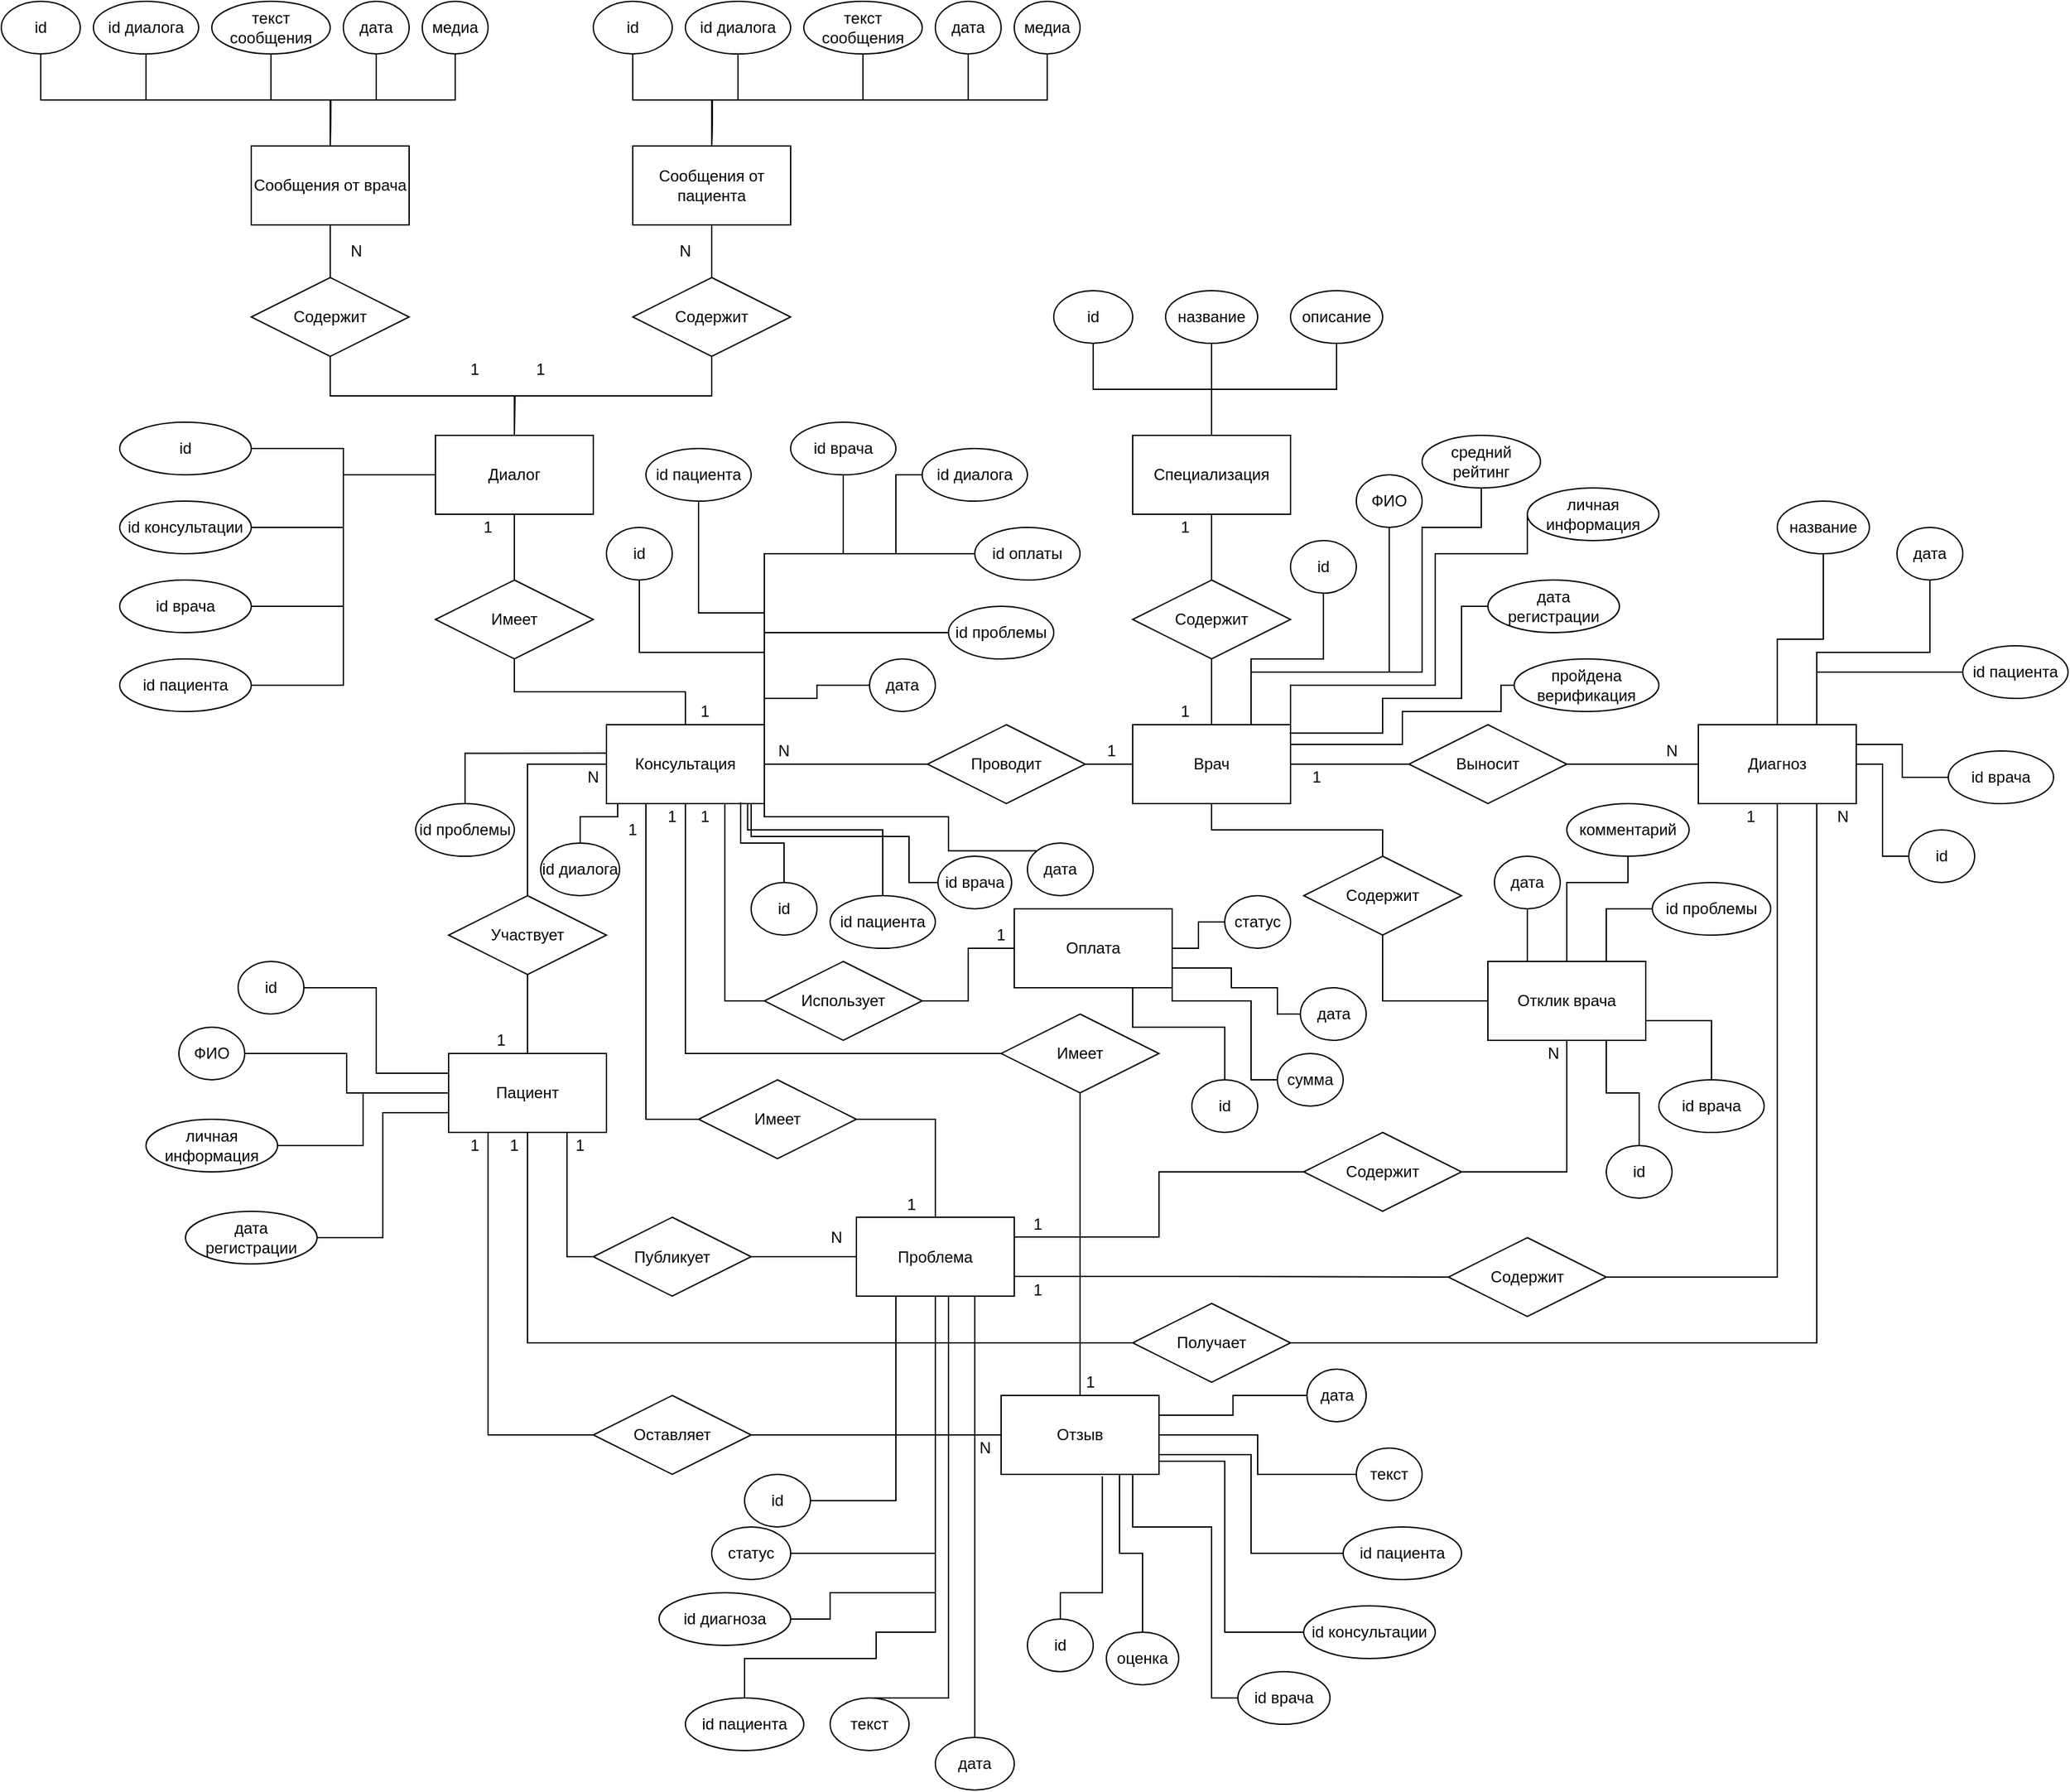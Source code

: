 <mxfile version="13.8.1" type="device"><diagram id="mQv24RAEUQDg1_jHJMcl" name="Page-1"><mxGraphModel dx="3404" dy="2672" grid="1" gridSize="10" guides="1" tooltips="1" connect="1" arrows="1" fold="1" page="1" pageScale="1" pageWidth="827" pageHeight="1169" math="0" shadow="0"><root><mxCell id="0"/><mxCell id="1" parent="0"/><mxCell id="o2FY6JKbLfQXm6PrnWZw-28" style="edgeStyle=orthogonalEdgeStyle;rounded=0;orthogonalLoop=1;jettySize=auto;html=1;exitX=0.75;exitY=1;exitDx=0;exitDy=0;entryX=0;entryY=0.5;entryDx=0;entryDy=0;endArrow=none;endFill=0;" edge="1" parent="1" source="o2FY6JKbLfQXm6PrnWZw-1" target="o2FY6JKbLfQXm6PrnWZw-27"><mxGeometry relative="1" as="geometry"/></mxCell><mxCell id="o2FY6JKbLfQXm6PrnWZw-32" style="edgeStyle=orthogonalEdgeStyle;rounded=0;orthogonalLoop=1;jettySize=auto;html=1;exitX=0.5;exitY=0;exitDx=0;exitDy=0;entryX=0.5;entryY=1;entryDx=0;entryDy=0;endArrow=none;endFill=0;" edge="1" parent="1" source="o2FY6JKbLfQXm6PrnWZw-1" target="o2FY6JKbLfQXm6PrnWZw-31"><mxGeometry relative="1" as="geometry"/></mxCell><mxCell id="o2FY6JKbLfQXm6PrnWZw-43" style="edgeStyle=orthogonalEdgeStyle;rounded=0;orthogonalLoop=1;jettySize=auto;html=1;exitX=0.25;exitY=1;exitDx=0;exitDy=0;entryX=0;entryY=0.5;entryDx=0;entryDy=0;endArrow=none;endFill=0;" edge="1" parent="1" source="o2FY6JKbLfQXm6PrnWZw-1" target="o2FY6JKbLfQXm6PrnWZw-30"><mxGeometry relative="1" as="geometry"/></mxCell><mxCell id="o2FY6JKbLfQXm6PrnWZw-56" style="edgeStyle=orthogonalEdgeStyle;rounded=0;orthogonalLoop=1;jettySize=auto;html=1;exitX=0.5;exitY=1;exitDx=0;exitDy=0;entryX=0;entryY=0.5;entryDx=0;entryDy=0;endArrow=none;endFill=0;" edge="1" parent="1" source="o2FY6JKbLfQXm6PrnWZw-1" target="o2FY6JKbLfQXm6PrnWZw-54"><mxGeometry relative="1" as="geometry"/></mxCell><mxCell id="o2FY6JKbLfQXm6PrnWZw-106" style="edgeStyle=orthogonalEdgeStyle;rounded=0;orthogonalLoop=1;jettySize=auto;html=1;exitX=1;exitY=0;exitDx=0;exitDy=0;entryX=0.5;entryY=1;entryDx=0;entryDy=0;endArrow=none;endFill=0;" edge="1" parent="1" source="o2FY6JKbLfQXm6PrnWZw-1" target="o2FY6JKbLfQXm6PrnWZw-105"><mxGeometry relative="1" as="geometry"/></mxCell><mxCell id="o2FY6JKbLfQXm6PrnWZw-113" style="edgeStyle=orthogonalEdgeStyle;rounded=0;orthogonalLoop=1;jettySize=auto;html=1;entryX=0;entryY=0.5;entryDx=0;entryDy=0;endArrow=none;endFill=0;" edge="1" parent="1" target="o2FY6JKbLfQXm6PrnWZw-112"><mxGeometry relative="1" as="geometry"><mxPoint x="290" y="180" as="sourcePoint"/><Array as="points"><mxPoint x="290" y="160"/><mxPoint x="330" y="160"/><mxPoint x="330" y="150"/></Array></mxGeometry></mxCell><mxCell id="o2FY6JKbLfQXm6PrnWZw-1" value="Консультация" style="rounded=0;whiteSpace=wrap;html=1;" vertex="1" parent="1"><mxGeometry x="170" y="180" width="120" height="60" as="geometry"/></mxCell><mxCell id="o2FY6JKbLfQXm6PrnWZw-17" style="edgeStyle=orthogonalEdgeStyle;rounded=0;orthogonalLoop=1;jettySize=auto;html=1;exitX=0.75;exitY=1;exitDx=0;exitDy=0;entryX=0;entryY=0.5;entryDx=0;entryDy=0;endArrow=none;endFill=0;" edge="1" parent="1" source="o2FY6JKbLfQXm6PrnWZw-2" target="o2FY6JKbLfQXm6PrnWZw-16"><mxGeometry relative="1" as="geometry"><Array as="points"><mxPoint x="140" y="585"/></Array></mxGeometry></mxCell><mxCell id="o2FY6JKbLfQXm6PrnWZw-21" style="edgeStyle=orthogonalEdgeStyle;rounded=0;orthogonalLoop=1;jettySize=auto;html=1;exitX=0.25;exitY=1;exitDx=0;exitDy=0;entryX=0;entryY=0.5;entryDx=0;entryDy=0;endArrow=none;endFill=0;" edge="1" parent="1" source="o2FY6JKbLfQXm6PrnWZw-2" target="o2FY6JKbLfQXm6PrnWZw-20"><mxGeometry relative="1" as="geometry"/></mxCell><mxCell id="o2FY6JKbLfQXm6PrnWZw-53" style="edgeStyle=orthogonalEdgeStyle;rounded=0;orthogonalLoop=1;jettySize=auto;html=1;exitX=0.5;exitY=1;exitDx=0;exitDy=0;entryX=0;entryY=0.5;entryDx=0;entryDy=0;endArrow=none;endFill=0;" edge="1" parent="1" source="o2FY6JKbLfQXm6PrnWZw-2" target="o2FY6JKbLfQXm6PrnWZw-51"><mxGeometry relative="1" as="geometry"/></mxCell><mxCell id="o2FY6JKbLfQXm6PrnWZw-2" value="Пациент" style="rounded=0;whiteSpace=wrap;html=1;" vertex="1" parent="1"><mxGeometry x="50" y="430" width="120" height="60" as="geometry"/></mxCell><mxCell id="o2FY6JKbLfQXm6PrnWZw-49" style="edgeStyle=orthogonalEdgeStyle;rounded=0;orthogonalLoop=1;jettySize=auto;html=1;exitX=1;exitY=0.5;exitDx=0;exitDy=0;entryX=0;entryY=0.5;entryDx=0;entryDy=0;endArrow=none;endFill=0;" edge="1" parent="1" source="o2FY6JKbLfQXm6PrnWZw-3" target="o2FY6JKbLfQXm6PrnWZw-48"><mxGeometry relative="1" as="geometry"/></mxCell><mxCell id="o2FY6JKbLfQXm6PrnWZw-58" style="edgeStyle=orthogonalEdgeStyle;rounded=0;orthogonalLoop=1;jettySize=auto;html=1;exitX=0.5;exitY=1;exitDx=0;exitDy=0;entryX=0.5;entryY=0;entryDx=0;entryDy=0;endArrow=none;endFill=0;" edge="1" parent="1" source="o2FY6JKbLfQXm6PrnWZw-3" target="o2FY6JKbLfQXm6PrnWZw-57"><mxGeometry relative="1" as="geometry"/></mxCell><mxCell id="o2FY6JKbLfQXm6PrnWZw-3" value="Врач" style="rounded=0;whiteSpace=wrap;html=1;" vertex="1" parent="1"><mxGeometry x="570" y="180" width="120" height="60" as="geometry"/></mxCell><mxCell id="o2FY6JKbLfQXm6PrnWZw-160" style="edgeStyle=orthogonalEdgeStyle;rounded=0;orthogonalLoop=1;jettySize=auto;html=1;exitX=1;exitY=0.25;exitDx=0;exitDy=0;entryX=0;entryY=0.5;entryDx=0;entryDy=0;endArrow=none;endFill=0;" edge="1" parent="1" source="o2FY6JKbLfQXm6PrnWZw-4" target="o2FY6JKbLfQXm6PrnWZw-159"><mxGeometry relative="1" as="geometry"/></mxCell><mxCell id="o2FY6JKbLfQXm6PrnWZw-161" style="edgeStyle=orthogonalEdgeStyle;rounded=0;orthogonalLoop=1;jettySize=auto;html=1;exitX=1;exitY=0.5;exitDx=0;exitDy=0;entryX=0;entryY=0.5;entryDx=0;entryDy=0;endArrow=none;endFill=0;" edge="1" parent="1" source="o2FY6JKbLfQXm6PrnWZw-4" target="o2FY6JKbLfQXm6PrnWZw-157"><mxGeometry relative="1" as="geometry"/></mxCell><mxCell id="o2FY6JKbLfQXm6PrnWZw-162" style="edgeStyle=orthogonalEdgeStyle;rounded=0;orthogonalLoop=1;jettySize=auto;html=1;exitX=1;exitY=0.75;exitDx=0;exitDy=0;entryX=0;entryY=0.5;entryDx=0;entryDy=0;endArrow=none;endFill=0;" edge="1" parent="1" source="o2FY6JKbLfQXm6PrnWZw-4" target="o2FY6JKbLfQXm6PrnWZw-154"><mxGeometry relative="1" as="geometry"/></mxCell><mxCell id="o2FY6JKbLfQXm6PrnWZw-163" style="edgeStyle=orthogonalEdgeStyle;rounded=0;orthogonalLoop=1;jettySize=auto;html=1;exitX=1;exitY=1;exitDx=0;exitDy=0;entryX=0;entryY=0.5;entryDx=0;entryDy=0;endArrow=none;endFill=0;" edge="1" parent="1" source="o2FY6JKbLfQXm6PrnWZw-4" target="o2FY6JKbLfQXm6PrnWZw-156"><mxGeometry relative="1" as="geometry"><Array as="points"><mxPoint x="590" y="740"/><mxPoint x="640" y="740"/><mxPoint x="640" y="870"/></Array></mxGeometry></mxCell><mxCell id="o2FY6JKbLfQXm6PrnWZw-164" style="edgeStyle=orthogonalEdgeStyle;rounded=0;orthogonalLoop=1;jettySize=auto;html=1;exitX=0.75;exitY=1;exitDx=0;exitDy=0;entryX=0;entryY=0.5;entryDx=0;entryDy=0;endArrow=none;endFill=0;" edge="1" parent="1" source="o2FY6JKbLfQXm6PrnWZw-4" target="o2FY6JKbLfQXm6PrnWZw-153"><mxGeometry relative="1" as="geometry"><Array as="points"><mxPoint x="570" y="750"/><mxPoint x="570" y="790"/><mxPoint x="630" y="790"/><mxPoint x="630" y="920"/></Array></mxGeometry></mxCell><mxCell id="o2FY6JKbLfQXm6PrnWZw-4" value="Отзыв" style="rounded=0;whiteSpace=wrap;html=1;" vertex="1" parent="1"><mxGeometry x="470" y="690" width="120" height="60" as="geometry"/></mxCell><mxCell id="o2FY6JKbLfQXm6PrnWZw-5" value="Отклик врача" style="rounded=0;whiteSpace=wrap;html=1;" vertex="1" parent="1"><mxGeometry x="840" y="360" width="120" height="60" as="geometry"/></mxCell><mxCell id="o2FY6JKbLfQXm6PrnWZw-61" style="edgeStyle=orthogonalEdgeStyle;rounded=0;orthogonalLoop=1;jettySize=auto;html=1;exitX=1;exitY=0.75;exitDx=0;exitDy=0;entryX=0;entryY=0.5;entryDx=0;entryDy=0;endArrow=none;endFill=0;" edge="1" parent="1" source="o2FY6JKbLfQXm6PrnWZw-6" target="o2FY6JKbLfQXm6PrnWZw-60"><mxGeometry relative="1" as="geometry"/></mxCell><mxCell id="o2FY6JKbLfQXm6PrnWZw-66" style="edgeStyle=orthogonalEdgeStyle;rounded=0;orthogonalLoop=1;jettySize=auto;html=1;exitX=1;exitY=0.25;exitDx=0;exitDy=0;entryX=0;entryY=0.5;entryDx=0;entryDy=0;endArrow=none;endFill=0;" edge="1" parent="1" source="o2FY6JKbLfQXm6PrnWZw-6" target="o2FY6JKbLfQXm6PrnWZw-65"><mxGeometry relative="1" as="geometry"/></mxCell><mxCell id="o2FY6JKbLfQXm6PrnWZw-193" style="edgeStyle=orthogonalEdgeStyle;rounded=0;orthogonalLoop=1;jettySize=auto;html=1;exitX=0.25;exitY=1;exitDx=0;exitDy=0;entryX=1;entryY=0.5;entryDx=0;entryDy=0;endArrow=none;endFill=0;" edge="1" parent="1" source="o2FY6JKbLfQXm6PrnWZw-6" target="o2FY6JKbLfQXm6PrnWZw-188"><mxGeometry relative="1" as="geometry"/></mxCell><mxCell id="o2FY6JKbLfQXm6PrnWZw-6" value="Проблема" style="rounded=0;whiteSpace=wrap;html=1;" vertex="1" parent="1"><mxGeometry x="360" y="554.5" width="120" height="60" as="geometry"/></mxCell><mxCell id="o2FY6JKbLfQXm6PrnWZw-7" value="Оплата" style="rounded=0;whiteSpace=wrap;html=1;" vertex="1" parent="1"><mxGeometry x="480" y="320" width="120" height="60" as="geometry"/></mxCell><mxCell id="o2FY6JKbLfQXm6PrnWZw-130" style="edgeStyle=orthogonalEdgeStyle;rounded=0;orthogonalLoop=1;jettySize=auto;html=1;exitX=0.5;exitY=0;exitDx=0;exitDy=0;entryX=0.5;entryY=1;entryDx=0;entryDy=0;endArrow=none;endFill=0;" edge="1" parent="1" source="o2FY6JKbLfQXm6PrnWZw-8" target="o2FY6JKbLfQXm6PrnWZw-129"><mxGeometry relative="1" as="geometry"/></mxCell><mxCell id="o2FY6JKbLfQXm6PrnWZw-131" style="edgeStyle=orthogonalEdgeStyle;rounded=0;orthogonalLoop=1;jettySize=auto;html=1;exitX=0.75;exitY=0;exitDx=0;exitDy=0;entryX=0.5;entryY=1;entryDx=0;entryDy=0;endArrow=none;endFill=0;" edge="1" parent="1" source="o2FY6JKbLfQXm6PrnWZw-8" target="o2FY6JKbLfQXm6PrnWZw-128"><mxGeometry relative="1" as="geometry"/></mxCell><mxCell id="o2FY6JKbLfQXm6PrnWZw-8" value="Диагноз" style="rounded=0;whiteSpace=wrap;html=1;" vertex="1" parent="1"><mxGeometry x="1000" y="180" width="120" height="60" as="geometry"/></mxCell><mxCell id="o2FY6JKbLfQXm6PrnWZw-9" value="Специализация" style="rounded=0;whiteSpace=wrap;html=1;" vertex="1" parent="1"><mxGeometry x="570" y="-40" width="120" height="60" as="geometry"/></mxCell><mxCell id="o2FY6JKbLfQXm6PrnWZw-10" value="Диалог" style="rounded=0;whiteSpace=wrap;html=1;" vertex="1" parent="1"><mxGeometry x="40" y="-40" width="120" height="60" as="geometry"/></mxCell><mxCell id="o2FY6JKbLfQXm6PrnWZw-11" value="Сообщения от врача" style="rounded=0;whiteSpace=wrap;html=1;" vertex="1" parent="1"><mxGeometry x="-100" y="-260" width="120" height="60" as="geometry"/></mxCell><mxCell id="o2FY6JKbLfQXm6PrnWZw-12" value="Сообщения от пациента" style="rounded=0;whiteSpace=wrap;html=1;" vertex="1" parent="1"><mxGeometry x="190" y="-260" width="120" height="60" as="geometry"/></mxCell><mxCell id="o2FY6JKbLfQXm6PrnWZw-14" style="edgeStyle=orthogonalEdgeStyle;rounded=0;orthogonalLoop=1;jettySize=auto;html=1;exitX=0.5;exitY=1;exitDx=0;exitDy=0;entryX=0.5;entryY=0;entryDx=0;entryDy=0;endArrow=none;endFill=0;" edge="1" parent="1" source="o2FY6JKbLfQXm6PrnWZw-13" target="o2FY6JKbLfQXm6PrnWZw-2"><mxGeometry relative="1" as="geometry"/></mxCell><mxCell id="o2FY6JKbLfQXm6PrnWZw-15" style="edgeStyle=orthogonalEdgeStyle;rounded=0;orthogonalLoop=1;jettySize=auto;html=1;exitX=0.5;exitY=0;exitDx=0;exitDy=0;entryX=0;entryY=0.5;entryDx=0;entryDy=0;endArrow=none;endFill=0;" edge="1" parent="1" source="o2FY6JKbLfQXm6PrnWZw-13" target="o2FY6JKbLfQXm6PrnWZw-1"><mxGeometry relative="1" as="geometry"/></mxCell><mxCell id="o2FY6JKbLfQXm6PrnWZw-13" value="Участвует" style="rhombus;whiteSpace=wrap;html=1;" vertex="1" parent="1"><mxGeometry x="50" y="310" width="120" height="60" as="geometry"/></mxCell><mxCell id="o2FY6JKbLfQXm6PrnWZw-18" style="edgeStyle=orthogonalEdgeStyle;rounded=0;orthogonalLoop=1;jettySize=auto;html=1;exitX=1;exitY=0.5;exitDx=0;exitDy=0;entryX=0;entryY=0.5;entryDx=0;entryDy=0;endArrow=none;endFill=0;" edge="1" parent="1" source="o2FY6JKbLfQXm6PrnWZw-16" target="o2FY6JKbLfQXm6PrnWZw-6"><mxGeometry relative="1" as="geometry"/></mxCell><mxCell id="o2FY6JKbLfQXm6PrnWZw-16" value="Публикует" style="rhombus;whiteSpace=wrap;html=1;" vertex="1" parent="1"><mxGeometry x="160" y="554.5" width="120" height="60" as="geometry"/></mxCell><mxCell id="o2FY6JKbLfQXm6PrnWZw-22" style="edgeStyle=orthogonalEdgeStyle;rounded=0;orthogonalLoop=1;jettySize=auto;html=1;exitX=1;exitY=0.5;exitDx=0;exitDy=0;entryX=0;entryY=0.5;entryDx=0;entryDy=0;endArrow=none;endFill=0;" edge="1" parent="1" source="o2FY6JKbLfQXm6PrnWZw-20" target="o2FY6JKbLfQXm6PrnWZw-4"><mxGeometry relative="1" as="geometry"/></mxCell><mxCell id="o2FY6JKbLfQXm6PrnWZw-20" value="Оставляет" style="rhombus;whiteSpace=wrap;html=1;" vertex="1" parent="1"><mxGeometry x="160" y="690" width="120" height="60" as="geometry"/></mxCell><mxCell id="o2FY6JKbLfQXm6PrnWZw-25" style="edgeStyle=orthogonalEdgeStyle;rounded=0;orthogonalLoop=1;jettySize=auto;html=1;exitX=1;exitY=0.5;exitDx=0;exitDy=0;entryX=0;entryY=0.5;entryDx=0;entryDy=0;endArrow=none;endFill=0;" edge="1" parent="1" source="o2FY6JKbLfQXm6PrnWZw-23" target="o2FY6JKbLfQXm6PrnWZw-3"><mxGeometry relative="1" as="geometry"/></mxCell><mxCell id="o2FY6JKbLfQXm6PrnWZw-26" style="edgeStyle=orthogonalEdgeStyle;rounded=0;orthogonalLoop=1;jettySize=auto;html=1;exitX=0;exitY=0.5;exitDx=0;exitDy=0;entryX=1;entryY=0.5;entryDx=0;entryDy=0;endArrow=none;endFill=0;" edge="1" parent="1" source="o2FY6JKbLfQXm6PrnWZw-23" target="o2FY6JKbLfQXm6PrnWZw-1"><mxGeometry relative="1" as="geometry"/></mxCell><mxCell id="o2FY6JKbLfQXm6PrnWZw-23" value="Проводит" style="rhombus;whiteSpace=wrap;html=1;" vertex="1" parent="1"><mxGeometry x="414" y="180" width="120" height="60" as="geometry"/></mxCell><mxCell id="o2FY6JKbLfQXm6PrnWZw-29" style="edgeStyle=orthogonalEdgeStyle;rounded=0;orthogonalLoop=1;jettySize=auto;html=1;exitX=1;exitY=0.5;exitDx=0;exitDy=0;entryX=0;entryY=0.5;entryDx=0;entryDy=0;endArrow=none;endFill=0;" edge="1" parent="1" source="o2FY6JKbLfQXm6PrnWZw-27" target="o2FY6JKbLfQXm6PrnWZw-7"><mxGeometry relative="1" as="geometry"/></mxCell><mxCell id="o2FY6JKbLfQXm6PrnWZw-27" value="Использует" style="rhombus;whiteSpace=wrap;html=1;" vertex="1" parent="1"><mxGeometry x="290" y="360" width="120" height="60" as="geometry"/></mxCell><mxCell id="o2FY6JKbLfQXm6PrnWZw-44" style="edgeStyle=orthogonalEdgeStyle;rounded=0;orthogonalLoop=1;jettySize=auto;html=1;exitX=1;exitY=0.5;exitDx=0;exitDy=0;entryX=0.5;entryY=0;entryDx=0;entryDy=0;endArrow=none;endFill=0;" edge="1" parent="1" source="o2FY6JKbLfQXm6PrnWZw-30" target="o2FY6JKbLfQXm6PrnWZw-6"><mxGeometry relative="1" as="geometry"/></mxCell><mxCell id="o2FY6JKbLfQXm6PrnWZw-30" value="Имеет" style="rhombus;whiteSpace=wrap;html=1;" vertex="1" parent="1"><mxGeometry x="240" y="450" width="120" height="60" as="geometry"/></mxCell><mxCell id="o2FY6JKbLfQXm6PrnWZw-33" style="edgeStyle=orthogonalEdgeStyle;rounded=0;orthogonalLoop=1;jettySize=auto;html=1;exitX=0.5;exitY=0;exitDx=0;exitDy=0;entryX=0.5;entryY=1;entryDx=0;entryDy=0;endArrow=none;endFill=0;" edge="1" parent="1" source="o2FY6JKbLfQXm6PrnWZw-31" target="o2FY6JKbLfQXm6PrnWZw-10"><mxGeometry relative="1" as="geometry"/></mxCell><mxCell id="o2FY6JKbLfQXm6PrnWZw-31" value="Имеет" style="rhombus;whiteSpace=wrap;html=1;" vertex="1" parent="1"><mxGeometry x="40" y="70" width="120" height="60" as="geometry"/></mxCell><mxCell id="o2FY6JKbLfQXm6PrnWZw-37" style="edgeStyle=orthogonalEdgeStyle;rounded=0;orthogonalLoop=1;jettySize=auto;html=1;exitX=0.5;exitY=0;exitDx=0;exitDy=0;entryX=0.5;entryY=1;entryDx=0;entryDy=0;endArrow=none;endFill=0;" edge="1" parent="1" source="o2FY6JKbLfQXm6PrnWZw-34" target="o2FY6JKbLfQXm6PrnWZw-11"><mxGeometry relative="1" as="geometry"/></mxCell><mxCell id="o2FY6JKbLfQXm6PrnWZw-38" style="edgeStyle=orthogonalEdgeStyle;rounded=0;orthogonalLoop=1;jettySize=auto;html=1;exitX=0.5;exitY=1;exitDx=0;exitDy=0;entryX=0.5;entryY=0;entryDx=0;entryDy=0;endArrow=none;endFill=0;" edge="1" parent="1" source="o2FY6JKbLfQXm6PrnWZw-34" target="o2FY6JKbLfQXm6PrnWZw-10"><mxGeometry relative="1" as="geometry"/></mxCell><mxCell id="o2FY6JKbLfQXm6PrnWZw-34" value="Содержит" style="rhombus;whiteSpace=wrap;html=1;" vertex="1" parent="1"><mxGeometry x="-100" y="-160" width="120" height="60" as="geometry"/></mxCell><mxCell id="o2FY6JKbLfQXm6PrnWZw-36" style="edgeStyle=orthogonalEdgeStyle;rounded=0;orthogonalLoop=1;jettySize=auto;html=1;exitX=0.5;exitY=0;exitDx=0;exitDy=0;entryX=0.5;entryY=1;entryDx=0;entryDy=0;endArrow=none;endFill=0;" edge="1" parent="1" source="o2FY6JKbLfQXm6PrnWZw-35" target="o2FY6JKbLfQXm6PrnWZw-12"><mxGeometry relative="1" as="geometry"/></mxCell><mxCell id="o2FY6JKbLfQXm6PrnWZw-39" style="edgeStyle=orthogonalEdgeStyle;rounded=0;orthogonalLoop=1;jettySize=auto;html=1;exitX=0.5;exitY=1;exitDx=0;exitDy=0;endArrow=none;endFill=0;" edge="1" parent="1" source="o2FY6JKbLfQXm6PrnWZw-35"><mxGeometry relative="1" as="geometry"><mxPoint x="100" y="-40.0" as="targetPoint"/></mxGeometry></mxCell><mxCell id="o2FY6JKbLfQXm6PrnWZw-35" value="Содержит" style="rhombus;whiteSpace=wrap;html=1;" vertex="1" parent="1"><mxGeometry x="190" y="-160" width="120" height="60" as="geometry"/></mxCell><mxCell id="o2FY6JKbLfQXm6PrnWZw-41" style="edgeStyle=orthogonalEdgeStyle;rounded=0;orthogonalLoop=1;jettySize=auto;html=1;exitX=0.5;exitY=1;exitDx=0;exitDy=0;entryX=0.5;entryY=0;entryDx=0;entryDy=0;endArrow=none;endFill=0;" edge="1" parent="1" source="o2FY6JKbLfQXm6PrnWZw-40" target="o2FY6JKbLfQXm6PrnWZw-3"><mxGeometry relative="1" as="geometry"/></mxCell><mxCell id="o2FY6JKbLfQXm6PrnWZw-42" style="edgeStyle=orthogonalEdgeStyle;rounded=0;orthogonalLoop=1;jettySize=auto;html=1;exitX=0.5;exitY=0;exitDx=0;exitDy=0;entryX=0.5;entryY=1;entryDx=0;entryDy=0;endArrow=none;endFill=0;" edge="1" parent="1" source="o2FY6JKbLfQXm6PrnWZw-40" target="o2FY6JKbLfQXm6PrnWZw-9"><mxGeometry relative="1" as="geometry"/></mxCell><mxCell id="o2FY6JKbLfQXm6PrnWZw-40" value="Содержит" style="rhombus;whiteSpace=wrap;html=1;" vertex="1" parent="1"><mxGeometry x="570" y="70" width="120" height="60" as="geometry"/></mxCell><mxCell id="o2FY6JKbLfQXm6PrnWZw-50" style="edgeStyle=orthogonalEdgeStyle;rounded=0;orthogonalLoop=1;jettySize=auto;html=1;exitX=1;exitY=0.5;exitDx=0;exitDy=0;entryX=0;entryY=0.5;entryDx=0;entryDy=0;endArrow=none;endFill=0;" edge="1" parent="1" source="o2FY6JKbLfQXm6PrnWZw-48" target="o2FY6JKbLfQXm6PrnWZw-8"><mxGeometry relative="1" as="geometry"/></mxCell><mxCell id="o2FY6JKbLfQXm6PrnWZw-48" value="Выносит" style="rhombus;whiteSpace=wrap;html=1;" vertex="1" parent="1"><mxGeometry x="780" y="180" width="120" height="60" as="geometry"/></mxCell><mxCell id="o2FY6JKbLfQXm6PrnWZw-52" style="edgeStyle=orthogonalEdgeStyle;rounded=0;orthogonalLoop=1;jettySize=auto;html=1;exitX=1;exitY=0.5;exitDx=0;exitDy=0;entryX=0.75;entryY=1;entryDx=0;entryDy=0;endArrow=none;endFill=0;" edge="1" parent="1" source="o2FY6JKbLfQXm6PrnWZw-51" target="o2FY6JKbLfQXm6PrnWZw-8"><mxGeometry relative="1" as="geometry"/></mxCell><mxCell id="o2FY6JKbLfQXm6PrnWZw-51" value="Получает" style="rhombus;whiteSpace=wrap;html=1;" vertex="1" parent="1"><mxGeometry x="570" y="620" width="120" height="60" as="geometry"/></mxCell><mxCell id="o2FY6JKbLfQXm6PrnWZw-55" style="edgeStyle=orthogonalEdgeStyle;rounded=0;orthogonalLoop=1;jettySize=auto;html=1;exitX=0.5;exitY=1;exitDx=0;exitDy=0;entryX=0.5;entryY=0;entryDx=0;entryDy=0;endArrow=none;endFill=0;" edge="1" parent="1" source="o2FY6JKbLfQXm6PrnWZw-54" target="o2FY6JKbLfQXm6PrnWZw-4"><mxGeometry relative="1" as="geometry"/></mxCell><mxCell id="o2FY6JKbLfQXm6PrnWZw-54" value="Имеет" style="rhombus;whiteSpace=wrap;html=1;" vertex="1" parent="1"><mxGeometry x="470" y="400" width="120" height="60" as="geometry"/></mxCell><mxCell id="o2FY6JKbLfQXm6PrnWZw-59" style="edgeStyle=orthogonalEdgeStyle;rounded=0;orthogonalLoop=1;jettySize=auto;html=1;exitX=0.5;exitY=1;exitDx=0;exitDy=0;entryX=0;entryY=0.5;entryDx=0;entryDy=0;endArrow=none;endFill=0;" edge="1" parent="1" source="o2FY6JKbLfQXm6PrnWZw-57" target="o2FY6JKbLfQXm6PrnWZw-5"><mxGeometry relative="1" as="geometry"/></mxCell><mxCell id="o2FY6JKbLfQXm6PrnWZw-57" value="Содержит" style="rhombus;whiteSpace=wrap;html=1;" vertex="1" parent="1"><mxGeometry x="700" y="280" width="120" height="60" as="geometry"/></mxCell><mxCell id="o2FY6JKbLfQXm6PrnWZw-62" style="edgeStyle=orthogonalEdgeStyle;rounded=0;orthogonalLoop=1;jettySize=auto;html=1;exitX=1;exitY=0.5;exitDx=0;exitDy=0;entryX=0.5;entryY=1;entryDx=0;entryDy=0;endArrow=none;endFill=0;" edge="1" parent="1" source="o2FY6JKbLfQXm6PrnWZw-60" target="o2FY6JKbLfQXm6PrnWZw-8"><mxGeometry relative="1" as="geometry"/></mxCell><mxCell id="o2FY6JKbLfQXm6PrnWZw-60" value="Содержит" style="rhombus;whiteSpace=wrap;html=1;" vertex="1" parent="1"><mxGeometry x="810" y="570" width="120" height="60" as="geometry"/></mxCell><mxCell id="o2FY6JKbLfQXm6PrnWZw-67" style="edgeStyle=orthogonalEdgeStyle;rounded=0;orthogonalLoop=1;jettySize=auto;html=1;exitX=1;exitY=0.5;exitDx=0;exitDy=0;entryX=0.5;entryY=1;entryDx=0;entryDy=0;endArrow=none;endFill=0;" edge="1" parent="1" source="o2FY6JKbLfQXm6PrnWZw-65" target="o2FY6JKbLfQXm6PrnWZw-5"><mxGeometry relative="1" as="geometry"/></mxCell><mxCell id="o2FY6JKbLfQXm6PrnWZw-65" value="Содержит" style="rhombus;whiteSpace=wrap;html=1;" vertex="1" parent="1"><mxGeometry x="700" y="490" width="120" height="60" as="geometry"/></mxCell><mxCell id="o2FY6JKbLfQXm6PrnWZw-79" style="edgeStyle=orthogonalEdgeStyle;rounded=0;orthogonalLoop=1;jettySize=auto;html=1;exitX=0.5;exitY=1;exitDx=0;exitDy=0;entryX=0.5;entryY=0;entryDx=0;entryDy=0;endArrow=none;endFill=0;" edge="1" parent="1" source="o2FY6JKbLfQXm6PrnWZw-69" target="o2FY6JKbLfQXm6PrnWZw-11"><mxGeometry relative="1" as="geometry"/></mxCell><mxCell id="o2FY6JKbLfQXm6PrnWZw-69" value="id" style="ellipse;whiteSpace=wrap;html=1;" vertex="1" parent="1"><mxGeometry x="-290" y="-370" width="60" height="40" as="geometry"/></mxCell><mxCell id="o2FY6JKbLfQXm6PrnWZw-81" style="edgeStyle=orthogonalEdgeStyle;rounded=0;orthogonalLoop=1;jettySize=auto;html=1;exitX=0.5;exitY=1;exitDx=0;exitDy=0;entryX=0.5;entryY=0;entryDx=0;entryDy=0;endArrow=none;endFill=0;" edge="1" parent="1" source="o2FY6JKbLfQXm6PrnWZw-70" target="o2FY6JKbLfQXm6PrnWZw-11"><mxGeometry relative="1" as="geometry"/></mxCell><mxCell id="o2FY6JKbLfQXm6PrnWZw-70" value="id диалога" style="ellipse;whiteSpace=wrap;html=1;" vertex="1" parent="1"><mxGeometry x="-220" y="-370" width="80" height="40" as="geometry"/></mxCell><mxCell id="o2FY6JKbLfQXm6PrnWZw-82" style="edgeStyle=orthogonalEdgeStyle;rounded=0;orthogonalLoop=1;jettySize=auto;html=1;exitX=0.5;exitY=1;exitDx=0;exitDy=0;endArrow=none;endFill=0;" edge="1" parent="1" source="o2FY6JKbLfQXm6PrnWZw-71"><mxGeometry relative="1" as="geometry"><mxPoint x="-40" y="-260" as="targetPoint"/></mxGeometry></mxCell><mxCell id="o2FY6JKbLfQXm6PrnWZw-71" value="текст сообщения" style="ellipse;whiteSpace=wrap;html=1;" vertex="1" parent="1"><mxGeometry x="-130" y="-370" width="90" height="40" as="geometry"/></mxCell><mxCell id="o2FY6JKbLfQXm6PrnWZw-83" style="edgeStyle=orthogonalEdgeStyle;rounded=0;orthogonalLoop=1;jettySize=auto;html=1;exitX=0.5;exitY=1;exitDx=0;exitDy=0;endArrow=none;endFill=0;" edge="1" parent="1" source="o2FY6JKbLfQXm6PrnWZw-72"><mxGeometry relative="1" as="geometry"><mxPoint x="-40" y="-260" as="targetPoint"/></mxGeometry></mxCell><mxCell id="o2FY6JKbLfQXm6PrnWZw-72" value="дата" style="ellipse;whiteSpace=wrap;html=1;" vertex="1" parent="1"><mxGeometry x="-30" y="-370" width="50" height="40" as="geometry"/></mxCell><mxCell id="o2FY6JKbLfQXm6PrnWZw-84" style="edgeStyle=orthogonalEdgeStyle;rounded=0;orthogonalLoop=1;jettySize=auto;html=1;exitX=0.5;exitY=1;exitDx=0;exitDy=0;entryX=0.5;entryY=0;entryDx=0;entryDy=0;endArrow=none;endFill=0;" edge="1" parent="1" source="o2FY6JKbLfQXm6PrnWZw-73" target="o2FY6JKbLfQXm6PrnWZw-11"><mxGeometry relative="1" as="geometry"/></mxCell><mxCell id="o2FY6JKbLfQXm6PrnWZw-73" value="медиа" style="ellipse;whiteSpace=wrap;html=1;" vertex="1" parent="1"><mxGeometry x="30" y="-370" width="50" height="40" as="geometry"/></mxCell><mxCell id="o2FY6JKbLfQXm6PrnWZw-85" style="edgeStyle=orthogonalEdgeStyle;rounded=0;orthogonalLoop=1;jettySize=auto;html=1;exitX=0.5;exitY=1;exitDx=0;exitDy=0;entryX=0.5;entryY=0;entryDx=0;entryDy=0;endArrow=none;endFill=0;" edge="1" parent="1" source="o2FY6JKbLfQXm6PrnWZw-74" target="o2FY6JKbLfQXm6PrnWZw-12"><mxGeometry relative="1" as="geometry"/></mxCell><mxCell id="o2FY6JKbLfQXm6PrnWZw-74" value="id" style="ellipse;whiteSpace=wrap;html=1;" vertex="1" parent="1"><mxGeometry x="160" y="-370" width="60" height="40" as="geometry"/></mxCell><mxCell id="o2FY6JKbLfQXm6PrnWZw-86" style="edgeStyle=orthogonalEdgeStyle;rounded=0;orthogonalLoop=1;jettySize=auto;html=1;exitX=0.5;exitY=1;exitDx=0;exitDy=0;endArrow=none;endFill=0;" edge="1" parent="1" source="o2FY6JKbLfQXm6PrnWZw-75"><mxGeometry relative="1" as="geometry"><mxPoint x="250" y="-260" as="targetPoint"/></mxGeometry></mxCell><mxCell id="o2FY6JKbLfQXm6PrnWZw-75" value="id диалога" style="ellipse;whiteSpace=wrap;html=1;" vertex="1" parent="1"><mxGeometry x="230" y="-370" width="80" height="40" as="geometry"/></mxCell><mxCell id="o2FY6JKbLfQXm6PrnWZw-87" style="edgeStyle=orthogonalEdgeStyle;rounded=0;orthogonalLoop=1;jettySize=auto;html=1;exitX=0.5;exitY=1;exitDx=0;exitDy=0;endArrow=none;endFill=0;" edge="1" parent="1" source="o2FY6JKbLfQXm6PrnWZw-76"><mxGeometry relative="1" as="geometry"><mxPoint x="250" y="-260" as="targetPoint"/></mxGeometry></mxCell><mxCell id="o2FY6JKbLfQXm6PrnWZw-76" value="текст сообщения" style="ellipse;whiteSpace=wrap;html=1;" vertex="1" parent="1"><mxGeometry x="320" y="-370" width="90" height="40" as="geometry"/></mxCell><mxCell id="o2FY6JKbLfQXm6PrnWZw-88" style="edgeStyle=orthogonalEdgeStyle;rounded=0;orthogonalLoop=1;jettySize=auto;html=1;exitX=0.5;exitY=1;exitDx=0;exitDy=0;endArrow=none;endFill=0;" edge="1" parent="1" source="o2FY6JKbLfQXm6PrnWZw-77"><mxGeometry relative="1" as="geometry"><mxPoint x="250" y="-260" as="targetPoint"/></mxGeometry></mxCell><mxCell id="o2FY6JKbLfQXm6PrnWZw-77" value="дата" style="ellipse;whiteSpace=wrap;html=1;" vertex="1" parent="1"><mxGeometry x="420" y="-370" width="50" height="40" as="geometry"/></mxCell><mxCell id="o2FY6JKbLfQXm6PrnWZw-89" style="edgeStyle=orthogonalEdgeStyle;rounded=0;orthogonalLoop=1;jettySize=auto;html=1;exitX=0.5;exitY=1;exitDx=0;exitDy=0;endArrow=none;endFill=0;" edge="1" parent="1" source="o2FY6JKbLfQXm6PrnWZw-78"><mxGeometry relative="1" as="geometry"><mxPoint x="250" y="-260" as="targetPoint"/></mxGeometry></mxCell><mxCell id="o2FY6JKbLfQXm6PrnWZw-78" value="медиа" style="ellipse;whiteSpace=wrap;html=1;" vertex="1" parent="1"><mxGeometry x="480" y="-370" width="50" height="40" as="geometry"/></mxCell><mxCell id="o2FY6JKbLfQXm6PrnWZw-92" style="edgeStyle=orthogonalEdgeStyle;rounded=0;orthogonalLoop=1;jettySize=auto;html=1;exitX=1;exitY=0.5;exitDx=0;exitDy=0;entryX=0;entryY=0.5;entryDx=0;entryDy=0;endArrow=none;endFill=0;" edge="1" parent="1" source="o2FY6JKbLfQXm6PrnWZw-91" target="o2FY6JKbLfQXm6PrnWZw-10"><mxGeometry relative="1" as="geometry"/></mxCell><mxCell id="o2FY6JKbLfQXm6PrnWZw-91" value="id консультации" style="ellipse;whiteSpace=wrap;html=1;" vertex="1" parent="1"><mxGeometry x="-200" y="10" width="100" height="40" as="geometry"/></mxCell><mxCell id="o2FY6JKbLfQXm6PrnWZw-96" style="edgeStyle=orthogonalEdgeStyle;rounded=0;orthogonalLoop=1;jettySize=auto;html=1;exitX=1;exitY=0.5;exitDx=0;exitDy=0;entryX=0;entryY=0.5;entryDx=0;entryDy=0;endArrow=none;endFill=0;" edge="1" parent="1" source="o2FY6JKbLfQXm6PrnWZw-93" target="o2FY6JKbLfQXm6PrnWZw-10"><mxGeometry relative="1" as="geometry"/></mxCell><mxCell id="o2FY6JKbLfQXm6PrnWZw-93" value="id врача" style="ellipse;whiteSpace=wrap;html=1;" vertex="1" parent="1"><mxGeometry x="-200" y="70" width="100" height="40" as="geometry"/></mxCell><mxCell id="o2FY6JKbLfQXm6PrnWZw-95" style="edgeStyle=orthogonalEdgeStyle;rounded=0;orthogonalLoop=1;jettySize=auto;html=1;exitX=1;exitY=0.5;exitDx=0;exitDy=0;entryX=0;entryY=0.5;entryDx=0;entryDy=0;endArrow=none;endFill=0;" edge="1" parent="1" source="o2FY6JKbLfQXm6PrnWZw-94" target="o2FY6JKbLfQXm6PrnWZw-10"><mxGeometry relative="1" as="geometry"/></mxCell><mxCell id="o2FY6JKbLfQXm6PrnWZw-94" value="id пациента" style="ellipse;whiteSpace=wrap;html=1;" vertex="1" parent="1"><mxGeometry x="-200" y="130" width="100" height="40" as="geometry"/></mxCell><mxCell id="o2FY6JKbLfQXm6PrnWZw-98" style="edgeStyle=orthogonalEdgeStyle;rounded=0;orthogonalLoop=1;jettySize=auto;html=1;exitX=1;exitY=0.5;exitDx=0;exitDy=0;entryX=0;entryY=0.5;entryDx=0;entryDy=0;endArrow=none;endFill=0;" edge="1" parent="1" source="o2FY6JKbLfQXm6PrnWZw-97" target="o2FY6JKbLfQXm6PrnWZw-10"><mxGeometry relative="1" as="geometry"/></mxCell><mxCell id="o2FY6JKbLfQXm6PrnWZw-97" value="id" style="ellipse;whiteSpace=wrap;html=1;" vertex="1" parent="1"><mxGeometry x="-200" y="-50" width="100" height="40" as="geometry"/></mxCell><mxCell id="o2FY6JKbLfQXm6PrnWZw-102" style="edgeStyle=orthogonalEdgeStyle;rounded=0;orthogonalLoop=1;jettySize=auto;html=1;exitX=0.5;exitY=1;exitDx=0;exitDy=0;entryX=0.5;entryY=0;entryDx=0;entryDy=0;endArrow=none;endFill=0;" edge="1" parent="1" source="o2FY6JKbLfQXm6PrnWZw-99" target="o2FY6JKbLfQXm6PrnWZw-9"><mxGeometry relative="1" as="geometry"/></mxCell><mxCell id="o2FY6JKbLfQXm6PrnWZw-99" value="id" style="ellipse;whiteSpace=wrap;html=1;" vertex="1" parent="1"><mxGeometry x="510" y="-150" width="60" height="40" as="geometry"/></mxCell><mxCell id="o2FY6JKbLfQXm6PrnWZw-103" style="edgeStyle=orthogonalEdgeStyle;rounded=0;orthogonalLoop=1;jettySize=auto;html=1;exitX=0.5;exitY=1;exitDx=0;exitDy=0;endArrow=none;endFill=0;" edge="1" parent="1" source="o2FY6JKbLfQXm6PrnWZw-100"><mxGeometry relative="1" as="geometry"><mxPoint x="630" y="-40" as="targetPoint"/></mxGeometry></mxCell><mxCell id="o2FY6JKbLfQXm6PrnWZw-100" value="название" style="ellipse;whiteSpace=wrap;html=1;" vertex="1" parent="1"><mxGeometry x="595" y="-150" width="70" height="40" as="geometry"/></mxCell><mxCell id="o2FY6JKbLfQXm6PrnWZw-104" style="edgeStyle=orthogonalEdgeStyle;rounded=0;orthogonalLoop=1;jettySize=auto;html=1;exitX=0.5;exitY=1;exitDx=0;exitDy=0;entryX=0.5;entryY=0;entryDx=0;entryDy=0;endArrow=none;endFill=0;" edge="1" parent="1" source="o2FY6JKbLfQXm6PrnWZw-101" target="o2FY6JKbLfQXm6PrnWZw-9"><mxGeometry relative="1" as="geometry"/></mxCell><mxCell id="o2FY6JKbLfQXm6PrnWZw-101" value="описание" style="ellipse;whiteSpace=wrap;html=1;" vertex="1" parent="1"><mxGeometry x="690" y="-150" width="70" height="40" as="geometry"/></mxCell><mxCell id="o2FY6JKbLfQXm6PrnWZw-105" value="id" style="ellipse;whiteSpace=wrap;html=1;" vertex="1" parent="1"><mxGeometry x="170" y="30" width="50" height="40" as="geometry"/></mxCell><mxCell id="o2FY6JKbLfQXm6PrnWZw-114" style="edgeStyle=orthogonalEdgeStyle;rounded=0;orthogonalLoop=1;jettySize=auto;html=1;exitX=0.5;exitY=1;exitDx=0;exitDy=0;entryX=1;entryY=0;entryDx=0;entryDy=0;endArrow=none;endFill=0;" edge="1" parent="1" source="o2FY6JKbLfQXm6PrnWZw-107" target="o2FY6JKbLfQXm6PrnWZw-1"><mxGeometry relative="1" as="geometry"/></mxCell><mxCell id="o2FY6JKbLfQXm6PrnWZw-107" value="id пациента" style="ellipse;whiteSpace=wrap;html=1;" vertex="1" parent="1"><mxGeometry x="200" y="-30" width="80" height="40" as="geometry"/></mxCell><mxCell id="o2FY6JKbLfQXm6PrnWZw-115" style="edgeStyle=orthogonalEdgeStyle;rounded=0;orthogonalLoop=1;jettySize=auto;html=1;exitX=0.5;exitY=1;exitDx=0;exitDy=0;entryX=1;entryY=0;entryDx=0;entryDy=0;endArrow=none;endFill=0;" edge="1" parent="1" source="o2FY6JKbLfQXm6PrnWZw-108" target="o2FY6JKbLfQXm6PrnWZw-1"><mxGeometry relative="1" as="geometry"><Array as="points"><mxPoint x="350" y="50"/><mxPoint x="290" y="50"/></Array></mxGeometry></mxCell><mxCell id="o2FY6JKbLfQXm6PrnWZw-108" value="id врача" style="ellipse;whiteSpace=wrap;html=1;" vertex="1" parent="1"><mxGeometry x="310" y="-50" width="80" height="40" as="geometry"/></mxCell><mxCell id="o2FY6JKbLfQXm6PrnWZw-116" style="edgeStyle=orthogonalEdgeStyle;rounded=0;orthogonalLoop=1;jettySize=auto;html=1;exitX=0;exitY=0.5;exitDx=0;exitDy=0;entryX=1;entryY=0;entryDx=0;entryDy=0;endArrow=none;endFill=0;" edge="1" parent="1" source="o2FY6JKbLfQXm6PrnWZw-109" target="o2FY6JKbLfQXm6PrnWZw-1"><mxGeometry relative="1" as="geometry"><Array as="points"><mxPoint x="390" y="-10"/><mxPoint x="390" y="50"/><mxPoint x="290" y="50"/></Array></mxGeometry></mxCell><mxCell id="o2FY6JKbLfQXm6PrnWZw-109" value="id диалога" style="ellipse;whiteSpace=wrap;html=1;" vertex="1" parent="1"><mxGeometry x="410" y="-30" width="80" height="40" as="geometry"/></mxCell><mxCell id="o2FY6JKbLfQXm6PrnWZw-118" style="edgeStyle=orthogonalEdgeStyle;rounded=0;orthogonalLoop=1;jettySize=auto;html=1;exitX=0;exitY=0.5;exitDx=0;exitDy=0;endArrow=none;endFill=0;" edge="1" parent="1" source="o2FY6JKbLfQXm6PrnWZw-110"><mxGeometry relative="1" as="geometry"><mxPoint x="290" y="180" as="targetPoint"/><Array as="points"><mxPoint x="290" y="50"/></Array></mxGeometry></mxCell><mxCell id="o2FY6JKbLfQXm6PrnWZw-110" value="id оплаты" style="ellipse;whiteSpace=wrap;html=1;" vertex="1" parent="1"><mxGeometry x="450" y="30" width="80" height="40" as="geometry"/></mxCell><mxCell id="o2FY6JKbLfQXm6PrnWZw-117" style="edgeStyle=orthogonalEdgeStyle;rounded=0;orthogonalLoop=1;jettySize=auto;html=1;exitX=0;exitY=0.5;exitDx=0;exitDy=0;endArrow=none;endFill=0;" edge="1" parent="1" source="o2FY6JKbLfQXm6PrnWZw-111"><mxGeometry relative="1" as="geometry"><mxPoint x="290" y="180" as="targetPoint"/><Array as="points"><mxPoint x="290" y="110"/></Array></mxGeometry></mxCell><mxCell id="o2FY6JKbLfQXm6PrnWZw-111" value="id проблемы" style="ellipse;whiteSpace=wrap;html=1;" vertex="1" parent="1"><mxGeometry x="430" y="90" width="80" height="40" as="geometry"/></mxCell><mxCell id="o2FY6JKbLfQXm6PrnWZw-112" value="дата" style="ellipse;whiteSpace=wrap;html=1;" vertex="1" parent="1"><mxGeometry x="370" y="130" width="50" height="40" as="geometry"/></mxCell><mxCell id="o2FY6JKbLfQXm6PrnWZw-134" style="edgeStyle=orthogonalEdgeStyle;rounded=0;orthogonalLoop=1;jettySize=auto;html=1;exitX=0;exitY=0.5;exitDx=0;exitDy=0;entryX=1;entryY=0.5;entryDx=0;entryDy=0;endArrow=none;endFill=0;" edge="1" parent="1" source="o2FY6JKbLfQXm6PrnWZw-125" target="o2FY6JKbLfQXm6PrnWZw-8"><mxGeometry relative="1" as="geometry"/></mxCell><mxCell id="o2FY6JKbLfQXm6PrnWZw-125" value="id" style="ellipse;whiteSpace=wrap;html=1;" vertex="1" parent="1"><mxGeometry x="1160" y="260" width="50" height="40" as="geometry"/></mxCell><mxCell id="o2FY6JKbLfQXm6PrnWZw-132" style="edgeStyle=orthogonalEdgeStyle;rounded=0;orthogonalLoop=1;jettySize=auto;html=1;exitX=0;exitY=0.5;exitDx=0;exitDy=0;entryX=0.75;entryY=0;entryDx=0;entryDy=0;endArrow=none;endFill=0;" edge="1" parent="1" source="o2FY6JKbLfQXm6PrnWZw-126" target="o2FY6JKbLfQXm6PrnWZw-8"><mxGeometry relative="1" as="geometry"><Array as="points"><mxPoint x="1090" y="140"/></Array></mxGeometry></mxCell><mxCell id="o2FY6JKbLfQXm6PrnWZw-126" value="id пациента" style="ellipse;whiteSpace=wrap;html=1;" vertex="1" parent="1"><mxGeometry x="1201" y="120" width="80" height="40" as="geometry"/></mxCell><mxCell id="o2FY6JKbLfQXm6PrnWZw-133" style="edgeStyle=orthogonalEdgeStyle;rounded=0;orthogonalLoop=1;jettySize=auto;html=1;exitX=0;exitY=0.5;exitDx=0;exitDy=0;entryX=1;entryY=0.25;entryDx=0;entryDy=0;endArrow=none;endFill=0;" edge="1" parent="1" source="o2FY6JKbLfQXm6PrnWZw-127" target="o2FY6JKbLfQXm6PrnWZw-8"><mxGeometry relative="1" as="geometry"/></mxCell><mxCell id="o2FY6JKbLfQXm6PrnWZw-127" value="id врача" style="ellipse;whiteSpace=wrap;html=1;" vertex="1" parent="1"><mxGeometry x="1190" y="200" width="80" height="40" as="geometry"/></mxCell><mxCell id="o2FY6JKbLfQXm6PrnWZw-128" value="дата" style="ellipse;whiteSpace=wrap;html=1;" vertex="1" parent="1"><mxGeometry x="1151" y="30" width="50" height="40" as="geometry"/></mxCell><mxCell id="o2FY6JKbLfQXm6PrnWZw-129" value="название" style="ellipse;whiteSpace=wrap;html=1;" vertex="1" parent="1"><mxGeometry x="1060" y="10" width="70" height="40" as="geometry"/></mxCell><mxCell id="o2FY6JKbLfQXm6PrnWZw-137" style="edgeStyle=orthogonalEdgeStyle;rounded=0;orthogonalLoop=1;jettySize=auto;html=1;exitX=0.5;exitY=0;exitDx=0;exitDy=0;entryX=0.75;entryY=1;entryDx=0;entryDy=0;endArrow=none;endFill=0;" edge="1" parent="1" source="o2FY6JKbLfQXm6PrnWZw-135" target="o2FY6JKbLfQXm6PrnWZw-5"><mxGeometry relative="1" as="geometry"/></mxCell><mxCell id="o2FY6JKbLfQXm6PrnWZw-135" value="id" style="ellipse;whiteSpace=wrap;html=1;" vertex="1" parent="1"><mxGeometry x="930" y="500" width="50" height="40" as="geometry"/></mxCell><mxCell id="o2FY6JKbLfQXm6PrnWZw-138" style="edgeStyle=orthogonalEdgeStyle;rounded=0;orthogonalLoop=1;jettySize=auto;html=1;exitX=0.5;exitY=0;exitDx=0;exitDy=0;entryX=1;entryY=0.75;entryDx=0;entryDy=0;endArrow=none;endFill=0;" edge="1" parent="1" source="o2FY6JKbLfQXm6PrnWZw-136" target="o2FY6JKbLfQXm6PrnWZw-5"><mxGeometry relative="1" as="geometry"/></mxCell><mxCell id="o2FY6JKbLfQXm6PrnWZw-136" value="id врача" style="ellipse;whiteSpace=wrap;html=1;" vertex="1" parent="1"><mxGeometry x="970" y="450" width="80" height="40" as="geometry"/></mxCell><mxCell id="o2FY6JKbLfQXm6PrnWZw-140" style="edgeStyle=orthogonalEdgeStyle;rounded=0;orthogonalLoop=1;jettySize=auto;html=1;exitX=0;exitY=0.5;exitDx=0;exitDy=0;entryX=0.75;entryY=0;entryDx=0;entryDy=0;endArrow=none;endFill=0;" edge="1" parent="1" source="o2FY6JKbLfQXm6PrnWZw-139" target="o2FY6JKbLfQXm6PrnWZw-5"><mxGeometry relative="1" as="geometry"/></mxCell><mxCell id="o2FY6JKbLfQXm6PrnWZw-139" value="id проблемы" style="ellipse;whiteSpace=wrap;html=1;" vertex="1" parent="1"><mxGeometry x="965" y="300" width="90" height="40" as="geometry"/></mxCell><mxCell id="o2FY6JKbLfQXm6PrnWZw-144" style="edgeStyle=orthogonalEdgeStyle;rounded=0;orthogonalLoop=1;jettySize=auto;html=1;exitX=0.5;exitY=1;exitDx=0;exitDy=0;entryX=0.25;entryY=0;entryDx=0;entryDy=0;endArrow=none;endFill=0;" edge="1" parent="1" source="o2FY6JKbLfQXm6PrnWZw-141" target="o2FY6JKbLfQXm6PrnWZw-5"><mxGeometry relative="1" as="geometry"/></mxCell><mxCell id="o2FY6JKbLfQXm6PrnWZw-141" value="дата" style="ellipse;whiteSpace=wrap;html=1;" vertex="1" parent="1"><mxGeometry x="845" y="280" width="50" height="40" as="geometry"/></mxCell><mxCell id="o2FY6JKbLfQXm6PrnWZw-143" style="edgeStyle=orthogonalEdgeStyle;rounded=0;orthogonalLoop=1;jettySize=auto;html=1;exitX=0.5;exitY=1;exitDx=0;exitDy=0;entryX=0.5;entryY=0;entryDx=0;entryDy=0;endArrow=none;endFill=0;" edge="1" parent="1" source="o2FY6JKbLfQXm6PrnWZw-142" target="o2FY6JKbLfQXm6PrnWZw-5"><mxGeometry relative="1" as="geometry"><Array as="points"><mxPoint x="947" y="300"/><mxPoint x="900" y="300"/></Array></mxGeometry></mxCell><mxCell id="o2FY6JKbLfQXm6PrnWZw-142" value="комментарий" style="ellipse;whiteSpace=wrap;html=1;" vertex="1" parent="1"><mxGeometry x="900" y="240" width="93" height="40" as="geometry"/></mxCell><mxCell id="o2FY6JKbLfQXm6PrnWZw-149" style="edgeStyle=orthogonalEdgeStyle;rounded=0;orthogonalLoop=1;jettySize=auto;html=1;exitX=1;exitY=0.5;exitDx=0;exitDy=0;entryX=0;entryY=0.25;entryDx=0;entryDy=0;endArrow=none;endFill=0;" edge="1" parent="1" source="o2FY6JKbLfQXm6PrnWZw-145" target="o2FY6JKbLfQXm6PrnWZw-2"><mxGeometry relative="1" as="geometry"/></mxCell><mxCell id="o2FY6JKbLfQXm6PrnWZw-145" value="id" style="ellipse;whiteSpace=wrap;html=1;" vertex="1" parent="1"><mxGeometry x="-110" y="360" width="50" height="40" as="geometry"/></mxCell><mxCell id="o2FY6JKbLfQXm6PrnWZw-150" style="edgeStyle=orthogonalEdgeStyle;rounded=0;orthogonalLoop=1;jettySize=auto;html=1;exitX=1;exitY=0.5;exitDx=0;exitDy=0;entryX=0;entryY=0.5;entryDx=0;entryDy=0;endArrow=none;endFill=0;" edge="1" parent="1" source="o2FY6JKbLfQXm6PrnWZw-146" target="o2FY6JKbLfQXm6PrnWZw-2"><mxGeometry relative="1" as="geometry"/></mxCell><mxCell id="o2FY6JKbLfQXm6PrnWZw-146" value="ФИО" style="ellipse;whiteSpace=wrap;html=1;" vertex="1" parent="1"><mxGeometry x="-155" y="410" width="50" height="40" as="geometry"/></mxCell><mxCell id="o2FY6JKbLfQXm6PrnWZw-151" style="edgeStyle=orthogonalEdgeStyle;rounded=0;orthogonalLoop=1;jettySize=auto;html=1;exitX=1;exitY=0.5;exitDx=0;exitDy=0;entryX=0;entryY=0.5;entryDx=0;entryDy=0;endArrow=none;endFill=0;" edge="1" parent="1" source="o2FY6JKbLfQXm6PrnWZw-147" target="o2FY6JKbLfQXm6PrnWZw-2"><mxGeometry relative="1" as="geometry"/></mxCell><mxCell id="o2FY6JKbLfQXm6PrnWZw-147" value="личная информация" style="ellipse;whiteSpace=wrap;html=1;" vertex="1" parent="1"><mxGeometry x="-180" y="480" width="100" height="40" as="geometry"/></mxCell><mxCell id="o2FY6JKbLfQXm6PrnWZw-152" style="edgeStyle=orthogonalEdgeStyle;rounded=0;orthogonalLoop=1;jettySize=auto;html=1;exitX=1;exitY=0.5;exitDx=0;exitDy=0;entryX=0;entryY=0.75;entryDx=0;entryDy=0;endArrow=none;endFill=0;" edge="1" parent="1" source="o2FY6JKbLfQXm6PrnWZw-148" target="o2FY6JKbLfQXm6PrnWZw-2"><mxGeometry relative="1" as="geometry"/></mxCell><mxCell id="o2FY6JKbLfQXm6PrnWZw-148" value="дата регистрации" style="ellipse;whiteSpace=wrap;html=1;" vertex="1" parent="1"><mxGeometry x="-150" y="550" width="100" height="40" as="geometry"/></mxCell><mxCell id="o2FY6JKbLfQXm6PrnWZw-153" value="id врача" style="ellipse;whiteSpace=wrap;html=1;" vertex="1" parent="1"><mxGeometry x="650" y="900" width="70" height="40" as="geometry"/></mxCell><mxCell id="o2FY6JKbLfQXm6PrnWZw-154" value="id пациента" style="ellipse;whiteSpace=wrap;html=1;" vertex="1" parent="1"><mxGeometry x="730" y="790" width="90" height="40" as="geometry"/></mxCell><mxCell id="o2FY6JKbLfQXm6PrnWZw-166" style="edgeStyle=orthogonalEdgeStyle;rounded=0;orthogonalLoop=1;jettySize=auto;html=1;exitX=0.5;exitY=0;exitDx=0;exitDy=0;entryX=0.641;entryY=1.024;entryDx=0;entryDy=0;entryPerimeter=0;endArrow=none;endFill=0;" edge="1" parent="1" source="o2FY6JKbLfQXm6PrnWZw-155" target="o2FY6JKbLfQXm6PrnWZw-4"><mxGeometry relative="1" as="geometry"><Array as="points"><mxPoint x="515" y="840"/><mxPoint x="547" y="840"/></Array></mxGeometry></mxCell><mxCell id="o2FY6JKbLfQXm6PrnWZw-155" value="id" style="ellipse;whiteSpace=wrap;html=1;" vertex="1" parent="1"><mxGeometry x="490" y="860" width="50" height="40" as="geometry"/></mxCell><mxCell id="o2FY6JKbLfQXm6PrnWZw-156" value="id консультации" style="ellipse;whiteSpace=wrap;html=1;" vertex="1" parent="1"><mxGeometry x="700" y="850" width="100" height="40" as="geometry"/></mxCell><mxCell id="o2FY6JKbLfQXm6PrnWZw-157" value="текст" style="ellipse;whiteSpace=wrap;html=1;" vertex="1" parent="1"><mxGeometry x="740" y="730" width="50" height="40" as="geometry"/></mxCell><mxCell id="o2FY6JKbLfQXm6PrnWZw-165" style="edgeStyle=orthogonalEdgeStyle;rounded=0;orthogonalLoop=1;jettySize=auto;html=1;exitX=0.5;exitY=0;exitDx=0;exitDy=0;entryX=0.75;entryY=1;entryDx=0;entryDy=0;endArrow=none;endFill=0;" edge="1" parent="1" source="o2FY6JKbLfQXm6PrnWZw-158" target="o2FY6JKbLfQXm6PrnWZw-4"><mxGeometry relative="1" as="geometry"/></mxCell><mxCell id="o2FY6JKbLfQXm6PrnWZw-158" value="оценка" style="ellipse;whiteSpace=wrap;html=1;" vertex="1" parent="1"><mxGeometry x="550" y="870" width="55" height="40" as="geometry"/></mxCell><mxCell id="o2FY6JKbLfQXm6PrnWZw-159" value="дата" style="ellipse;whiteSpace=wrap;html=1;" vertex="1" parent="1"><mxGeometry x="702.5" y="670" width="45" height="40" as="geometry"/></mxCell><mxCell id="o2FY6JKbLfQXm6PrnWZw-173" style="edgeStyle=orthogonalEdgeStyle;rounded=0;orthogonalLoop=1;jettySize=auto;html=1;exitX=0.5;exitY=1;exitDx=0;exitDy=0;entryX=0.75;entryY=0;entryDx=0;entryDy=0;endArrow=none;endFill=0;" edge="1" parent="1" source="o2FY6JKbLfQXm6PrnWZw-167" target="o2FY6JKbLfQXm6PrnWZw-3"><mxGeometry relative="1" as="geometry"/></mxCell><mxCell id="o2FY6JKbLfQXm6PrnWZw-167" value="id" style="ellipse;whiteSpace=wrap;html=1;" vertex="1" parent="1"><mxGeometry x="690" y="40" width="50" height="40" as="geometry"/></mxCell><mxCell id="o2FY6JKbLfQXm6PrnWZw-174" style="edgeStyle=orthogonalEdgeStyle;rounded=0;orthogonalLoop=1;jettySize=auto;html=1;exitX=0.5;exitY=1;exitDx=0;exitDy=0;entryX=0.75;entryY=0;entryDx=0;entryDy=0;endArrow=none;endFill=0;" edge="1" parent="1" source="o2FY6JKbLfQXm6PrnWZw-168" target="o2FY6JKbLfQXm6PrnWZw-3"><mxGeometry relative="1" as="geometry"><Array as="points"><mxPoint x="765" y="140"/><mxPoint x="660" y="140"/></Array></mxGeometry></mxCell><mxCell id="o2FY6JKbLfQXm6PrnWZw-168" value="ФИО" style="ellipse;whiteSpace=wrap;html=1;" vertex="1" parent="1"><mxGeometry x="740" y="-10" width="50" height="40" as="geometry"/></mxCell><mxCell id="o2FY6JKbLfQXm6PrnWZw-176" style="edgeStyle=orthogonalEdgeStyle;rounded=0;orthogonalLoop=1;jettySize=auto;html=1;exitX=0;exitY=0.5;exitDx=0;exitDy=0;entryX=1;entryY=0;entryDx=0;entryDy=0;endArrow=none;endFill=0;" edge="1" parent="1" source="o2FY6JKbLfQXm6PrnWZw-169" target="o2FY6JKbLfQXm6PrnWZw-3"><mxGeometry relative="1" as="geometry"><Array as="points"><mxPoint x="870" y="50"/><mxPoint x="800" y="50"/><mxPoint x="800" y="150"/><mxPoint x="690" y="150"/></Array></mxGeometry></mxCell><mxCell id="o2FY6JKbLfQXm6PrnWZw-169" value="личная информация" style="ellipse;whiteSpace=wrap;html=1;" vertex="1" parent="1"><mxGeometry x="870" width="100" height="40" as="geometry"/></mxCell><mxCell id="o2FY6JKbLfQXm6PrnWZw-178" style="edgeStyle=orthogonalEdgeStyle;rounded=0;orthogonalLoop=1;jettySize=auto;html=1;exitX=0;exitY=0.5;exitDx=0;exitDy=0;entryX=0.994;entryY=0.106;entryDx=0;entryDy=0;entryPerimeter=0;endArrow=none;endFill=0;" edge="1" parent="1" source="o2FY6JKbLfQXm6PrnWZw-170" target="o2FY6JKbLfQXm6PrnWZw-3"><mxGeometry relative="1" as="geometry"><Array as="points"><mxPoint x="820" y="90"/><mxPoint x="820" y="160"/><mxPoint x="760" y="160"/><mxPoint x="760" y="186"/></Array></mxGeometry></mxCell><mxCell id="o2FY6JKbLfQXm6PrnWZw-170" value="дата регистрации" style="ellipse;whiteSpace=wrap;html=1;" vertex="1" parent="1"><mxGeometry x="840" y="70" width="100" height="40" as="geometry"/></mxCell><mxCell id="o2FY6JKbLfQXm6PrnWZw-177" style="edgeStyle=orthogonalEdgeStyle;rounded=0;orthogonalLoop=1;jettySize=auto;html=1;exitX=0;exitY=0.5;exitDx=0;exitDy=0;entryX=1;entryY=0.25;entryDx=0;entryDy=0;endArrow=none;endFill=0;" edge="1" parent="1" source="o2FY6JKbLfQXm6PrnWZw-171" target="o2FY6JKbLfQXm6PrnWZw-3"><mxGeometry relative="1" as="geometry"><Array as="points"><mxPoint x="850" y="150"/><mxPoint x="850" y="170"/><mxPoint x="775" y="170"/><mxPoint x="775" y="195"/></Array></mxGeometry></mxCell><mxCell id="o2FY6JKbLfQXm6PrnWZw-171" value="пройдена верификация" style="ellipse;whiteSpace=wrap;html=1;" vertex="1" parent="1"><mxGeometry x="860" y="130" width="110" height="40" as="geometry"/></mxCell><mxCell id="o2FY6JKbLfQXm6PrnWZw-175" style="edgeStyle=orthogonalEdgeStyle;rounded=0;orthogonalLoop=1;jettySize=auto;html=1;exitX=0.5;exitY=1;exitDx=0;exitDy=0;endArrow=none;endFill=0;" edge="1" parent="1" source="o2FY6JKbLfQXm6PrnWZw-172"><mxGeometry relative="1" as="geometry"><mxPoint x="660" y="180.0" as="targetPoint"/><Array as="points"><mxPoint x="835" y="30"/><mxPoint x="790" y="30"/><mxPoint x="790" y="140"/><mxPoint x="660" y="140"/></Array></mxGeometry></mxCell><mxCell id="o2FY6JKbLfQXm6PrnWZw-172" value="средний рейтинг" style="ellipse;whiteSpace=wrap;html=1;" vertex="1" parent="1"><mxGeometry x="790" y="-40" width="90" height="40" as="geometry"/></mxCell><mxCell id="o2FY6JKbLfQXm6PrnWZw-183" style="edgeStyle=orthogonalEdgeStyle;rounded=0;orthogonalLoop=1;jettySize=auto;html=1;exitX=0.5;exitY=0;exitDx=0;exitDy=0;entryX=0.75;entryY=1;entryDx=0;entryDy=0;endArrow=none;endFill=0;" edge="1" parent="1" source="o2FY6JKbLfQXm6PrnWZw-179" target="o2FY6JKbLfQXm6PrnWZw-7"><mxGeometry relative="1" as="geometry"><Array as="points"><mxPoint x="640" y="410"/><mxPoint x="570" y="410"/></Array></mxGeometry></mxCell><mxCell id="o2FY6JKbLfQXm6PrnWZw-179" value="id" style="ellipse;whiteSpace=wrap;html=1;" vertex="1" parent="1"><mxGeometry x="615" y="450" width="50" height="40" as="geometry"/></mxCell><mxCell id="o2FY6JKbLfQXm6PrnWZw-184" style="edgeStyle=orthogonalEdgeStyle;rounded=0;orthogonalLoop=1;jettySize=auto;html=1;exitX=0;exitY=0.5;exitDx=0;exitDy=0;entryX=1;entryY=1;entryDx=0;entryDy=0;endArrow=none;endFill=0;" edge="1" parent="1" source="o2FY6JKbLfQXm6PrnWZw-180" target="o2FY6JKbLfQXm6PrnWZw-7"><mxGeometry relative="1" as="geometry"><Array as="points"><mxPoint x="660" y="450"/><mxPoint x="660" y="390"/><mxPoint x="600" y="390"/></Array></mxGeometry></mxCell><mxCell id="o2FY6JKbLfQXm6PrnWZw-180" value="сумма" style="ellipse;whiteSpace=wrap;html=1;" vertex="1" parent="1"><mxGeometry x="680" y="430" width="50" height="40" as="geometry"/></mxCell><mxCell id="o2FY6JKbLfQXm6PrnWZw-185" style="edgeStyle=orthogonalEdgeStyle;rounded=0;orthogonalLoop=1;jettySize=auto;html=1;exitX=0;exitY=0.5;exitDx=0;exitDy=0;entryX=1;entryY=0.75;entryDx=0;entryDy=0;endArrow=none;endFill=0;" edge="1" parent="1" source="o2FY6JKbLfQXm6PrnWZw-181" target="o2FY6JKbLfQXm6PrnWZw-7"><mxGeometry relative="1" as="geometry"><Array as="points"><mxPoint x="680" y="400"/><mxPoint x="680" y="380"/><mxPoint x="645" y="380"/><mxPoint x="645" y="365"/></Array></mxGeometry></mxCell><mxCell id="o2FY6JKbLfQXm6PrnWZw-181" value="дата" style="ellipse;whiteSpace=wrap;html=1;" vertex="1" parent="1"><mxGeometry x="697.5" y="380" width="50" height="40" as="geometry"/></mxCell><mxCell id="o2FY6JKbLfQXm6PrnWZw-186" style="edgeStyle=orthogonalEdgeStyle;rounded=0;orthogonalLoop=1;jettySize=auto;html=1;exitX=0;exitY=0.5;exitDx=0;exitDy=0;entryX=1;entryY=0.5;entryDx=0;entryDy=0;endArrow=none;endFill=0;" edge="1" parent="1" source="o2FY6JKbLfQXm6PrnWZw-182" target="o2FY6JKbLfQXm6PrnWZw-7"><mxGeometry relative="1" as="geometry"/></mxCell><mxCell id="o2FY6JKbLfQXm6PrnWZw-182" value="статус" style="ellipse;whiteSpace=wrap;html=1;" vertex="1" parent="1"><mxGeometry x="640" y="310" width="50" height="40" as="geometry"/></mxCell><mxCell id="o2FY6JKbLfQXm6PrnWZw-196" style="edgeStyle=orthogonalEdgeStyle;rounded=0;orthogonalLoop=1;jettySize=auto;html=1;exitX=0.5;exitY=0;exitDx=0;exitDy=0;entryX=0.5;entryY=1;entryDx=0;entryDy=0;endArrow=none;endFill=0;" edge="1" parent="1" source="o2FY6JKbLfQXm6PrnWZw-187" target="o2FY6JKbLfQXm6PrnWZw-6"><mxGeometry relative="1" as="geometry"><Array as="points"><mxPoint x="275" y="890"/><mxPoint x="375" y="890"/><mxPoint x="375" y="870"/><mxPoint x="420" y="870"/></Array></mxGeometry></mxCell><mxCell id="o2FY6JKbLfQXm6PrnWZw-187" value="id пациента" style="ellipse;whiteSpace=wrap;html=1;" vertex="1" parent="1"><mxGeometry x="230" y="920" width="90" height="40" as="geometry"/></mxCell><mxCell id="o2FY6JKbLfQXm6PrnWZw-188" value="id" style="ellipse;whiteSpace=wrap;html=1;" vertex="1" parent="1"><mxGeometry x="275" y="750" width="50" height="40" as="geometry"/></mxCell><mxCell id="o2FY6JKbLfQXm6PrnWZw-195" style="edgeStyle=orthogonalEdgeStyle;rounded=0;orthogonalLoop=1;jettySize=auto;html=1;exitX=1;exitY=0.5;exitDx=0;exitDy=0;entryX=0.5;entryY=1;entryDx=0;entryDy=0;endArrow=none;endFill=0;" edge="1" parent="1" source="o2FY6JKbLfQXm6PrnWZw-189" target="o2FY6JKbLfQXm6PrnWZw-6"><mxGeometry relative="1" as="geometry"><Array as="points"><mxPoint x="340" y="860"/><mxPoint x="340" y="840"/><mxPoint x="420" y="840"/></Array></mxGeometry></mxCell><mxCell id="o2FY6JKbLfQXm6PrnWZw-189" value="id диагноза" style="ellipse;whiteSpace=wrap;html=1;" vertex="1" parent="1"><mxGeometry x="210" y="840" width="100" height="40" as="geometry"/></mxCell><mxCell id="o2FY6JKbLfQXm6PrnWZw-197" style="edgeStyle=orthogonalEdgeStyle;rounded=0;orthogonalLoop=1;jettySize=auto;html=1;exitX=0.5;exitY=0;exitDx=0;exitDy=0;entryX=0.75;entryY=1;entryDx=0;entryDy=0;endArrow=none;endFill=0;" edge="1" parent="1" source="o2FY6JKbLfQXm6PrnWZw-190" target="o2FY6JKbLfQXm6PrnWZw-6"><mxGeometry relative="1" as="geometry"><Array as="points"><mxPoint x="430" y="920"/><mxPoint x="430" y="614"/></Array></mxGeometry></mxCell><mxCell id="o2FY6JKbLfQXm6PrnWZw-190" value="текст" style="ellipse;whiteSpace=wrap;html=1;" vertex="1" parent="1"><mxGeometry x="340" y="920" width="60" height="40" as="geometry"/></mxCell><mxCell id="o2FY6JKbLfQXm6PrnWZw-198" style="edgeStyle=orthogonalEdgeStyle;rounded=0;orthogonalLoop=1;jettySize=auto;html=1;exitX=0.5;exitY=0;exitDx=0;exitDy=0;entryX=0.75;entryY=1;entryDx=0;entryDy=0;endArrow=none;endFill=0;" edge="1" parent="1" source="o2FY6JKbLfQXm6PrnWZw-191" target="o2FY6JKbLfQXm6PrnWZw-6"><mxGeometry relative="1" as="geometry"><Array as="points"><mxPoint x="450" y="940"/></Array></mxGeometry></mxCell><mxCell id="o2FY6JKbLfQXm6PrnWZw-191" value="дата" style="ellipse;whiteSpace=wrap;html=1;" vertex="1" parent="1"><mxGeometry x="420" y="950" width="60" height="40" as="geometry"/></mxCell><mxCell id="o2FY6JKbLfQXm6PrnWZw-194" style="edgeStyle=orthogonalEdgeStyle;rounded=0;orthogonalLoop=1;jettySize=auto;html=1;exitX=1;exitY=0.5;exitDx=0;exitDy=0;entryX=0.5;entryY=1;entryDx=0;entryDy=0;endArrow=none;endFill=0;" edge="1" parent="1" source="o2FY6JKbLfQXm6PrnWZw-192" target="o2FY6JKbLfQXm6PrnWZw-6"><mxGeometry relative="1" as="geometry"><Array as="points"><mxPoint x="310" y="810"/><mxPoint x="420" y="810"/></Array></mxGeometry></mxCell><mxCell id="o2FY6JKbLfQXm6PrnWZw-192" value="статус" style="ellipse;whiteSpace=wrap;html=1;" vertex="1" parent="1"><mxGeometry x="250" y="790" width="60" height="40" as="geometry"/></mxCell><mxCell id="o2FY6JKbLfQXm6PrnWZw-200" style="edgeStyle=orthogonalEdgeStyle;rounded=0;orthogonalLoop=1;jettySize=auto;html=1;exitX=0.5;exitY=0;exitDx=0;exitDy=0;entryX=0.85;entryY=0.983;entryDx=0;entryDy=0;entryPerimeter=0;endArrow=none;endFill=0;" edge="1" parent="1" source="o2FY6JKbLfQXm6PrnWZw-199" target="o2FY6JKbLfQXm6PrnWZw-1"><mxGeometry relative="1" as="geometry"/></mxCell><mxCell id="o2FY6JKbLfQXm6PrnWZw-199" value="id" style="ellipse;whiteSpace=wrap;html=1;" vertex="1" parent="1"><mxGeometry x="280" y="300" width="50" height="40" as="geometry"/></mxCell><mxCell id="o2FY6JKbLfQXm6PrnWZw-205" style="edgeStyle=orthogonalEdgeStyle;rounded=0;orthogonalLoop=1;jettySize=auto;html=1;exitX=0;exitY=0.5;exitDx=0;exitDy=0;endArrow=none;endFill=0;" edge="1" parent="1" source="o2FY6JKbLfQXm6PrnWZw-201"><mxGeometry relative="1" as="geometry"><mxPoint x="280" y="240" as="targetPoint"/><Array as="points"><mxPoint x="400" y="300"/><mxPoint x="400" y="265"/><mxPoint x="280" y="265"/></Array></mxGeometry></mxCell><mxCell id="o2FY6JKbLfQXm6PrnWZw-201" value="id врача" style="ellipse;whiteSpace=wrap;html=1;" vertex="1" parent="1"><mxGeometry x="422" y="280" width="56" height="40" as="geometry"/></mxCell><mxCell id="o2FY6JKbLfQXm6PrnWZw-204" style="edgeStyle=orthogonalEdgeStyle;rounded=0;orthogonalLoop=1;jettySize=auto;html=1;exitX=0.5;exitY=0;exitDx=0;exitDy=0;entryX=0.894;entryY=0.991;entryDx=0;entryDy=0;entryPerimeter=0;endArrow=none;endFill=0;" edge="1" parent="1" source="o2FY6JKbLfQXm6PrnWZw-202" target="o2FY6JKbLfQXm6PrnWZw-1"><mxGeometry relative="1" as="geometry"><Array as="points"><mxPoint x="380" y="260"/><mxPoint x="277" y="260"/></Array></mxGeometry></mxCell><mxCell id="o2FY6JKbLfQXm6PrnWZw-202" value="id пациента" style="ellipse;whiteSpace=wrap;html=1;" vertex="1" parent="1"><mxGeometry x="340" y="310" width="80" height="40" as="geometry"/></mxCell><mxCell id="o2FY6JKbLfQXm6PrnWZw-207" style="edgeStyle=orthogonalEdgeStyle;rounded=0;orthogonalLoop=1;jettySize=auto;html=1;exitX=0;exitY=0;exitDx=0;exitDy=0;entryX=1;entryY=1;entryDx=0;entryDy=0;endArrow=none;endFill=0;" edge="1" parent="1" source="o2FY6JKbLfQXm6PrnWZw-206" target="o2FY6JKbLfQXm6PrnWZw-1"><mxGeometry relative="1" as="geometry"><Array as="points"><mxPoint x="430" y="276"/><mxPoint x="430" y="250"/><mxPoint x="290" y="250"/></Array></mxGeometry></mxCell><mxCell id="o2FY6JKbLfQXm6PrnWZw-206" value="дата" style="ellipse;whiteSpace=wrap;html=1;" vertex="1" parent="1"><mxGeometry x="490" y="270" width="50" height="40" as="geometry"/></mxCell><mxCell id="o2FY6JKbLfQXm6PrnWZw-209" style="edgeStyle=orthogonalEdgeStyle;rounded=0;orthogonalLoop=1;jettySize=auto;html=1;exitX=0.5;exitY=0;exitDx=0;exitDy=0;entryX=0.071;entryY=1.005;entryDx=0;entryDy=0;entryPerimeter=0;endArrow=none;endFill=0;" edge="1" parent="1" source="o2FY6JKbLfQXm6PrnWZw-208" target="o2FY6JKbLfQXm6PrnWZw-1"><mxGeometry relative="1" as="geometry"/></mxCell><mxCell id="o2FY6JKbLfQXm6PrnWZw-208" value="id диалога" style="ellipse;whiteSpace=wrap;html=1;" vertex="1" parent="1"><mxGeometry x="120" y="270" width="60" height="40" as="geometry"/></mxCell><mxCell id="o2FY6JKbLfQXm6PrnWZw-211" style="edgeStyle=orthogonalEdgeStyle;rounded=0;orthogonalLoop=1;jettySize=auto;html=1;exitX=0.5;exitY=0;exitDx=0;exitDy=0;entryX=0;entryY=0.361;entryDx=0;entryDy=0;entryPerimeter=0;endArrow=none;endFill=0;" edge="1" parent="1" source="o2FY6JKbLfQXm6PrnWZw-210" target="o2FY6JKbLfQXm6PrnWZw-1"><mxGeometry relative="1" as="geometry"><Array as="points"><mxPoint x="63" y="202"/></Array></mxGeometry></mxCell><mxCell id="o2FY6JKbLfQXm6PrnWZw-210" value="id проблемы" style="ellipse;whiteSpace=wrap;html=1;" vertex="1" parent="1"><mxGeometry x="25" y="240" width="75" height="40" as="geometry"/></mxCell><mxCell id="o2FY6JKbLfQXm6PrnWZw-212" value="N" style="text;html=1;strokeColor=none;fillColor=none;align=center;verticalAlign=middle;whiteSpace=wrap;rounded=0;" vertex="1" parent="1"><mxGeometry x="-40" y="-190" width="40" height="20" as="geometry"/></mxCell><mxCell id="o2FY6JKbLfQXm6PrnWZw-213" value="1" style="text;html=1;strokeColor=none;fillColor=none;align=center;verticalAlign=middle;whiteSpace=wrap;rounded=0;" vertex="1" parent="1"><mxGeometry x="50" y="-100" width="40" height="20" as="geometry"/></mxCell><mxCell id="o2FY6JKbLfQXm6PrnWZw-214" value="1" style="text;html=1;strokeColor=none;fillColor=none;align=center;verticalAlign=middle;whiteSpace=wrap;rounded=0;" vertex="1" parent="1"><mxGeometry x="100" y="-100" width="40" height="20" as="geometry"/></mxCell><mxCell id="o2FY6JKbLfQXm6PrnWZw-215" value="N" style="text;html=1;strokeColor=none;fillColor=none;align=center;verticalAlign=middle;whiteSpace=wrap;rounded=0;" vertex="1" parent="1"><mxGeometry x="210" y="-190" width="40" height="20" as="geometry"/></mxCell><mxCell id="o2FY6JKbLfQXm6PrnWZw-217" value="1" style="text;html=1;strokeColor=none;fillColor=none;align=center;verticalAlign=middle;whiteSpace=wrap;rounded=0;" vertex="1" parent="1"><mxGeometry x="590" y="160" width="40" height="20" as="geometry"/></mxCell><mxCell id="o2FY6JKbLfQXm6PrnWZw-218" value="1" style="text;html=1;strokeColor=none;fillColor=none;align=center;verticalAlign=middle;whiteSpace=wrap;rounded=0;" vertex="1" parent="1"><mxGeometry x="590" y="20" width="40" height="20" as="geometry"/></mxCell><mxCell id="o2FY6JKbLfQXm6PrnWZw-220" value="1" style="text;html=1;strokeColor=none;fillColor=none;align=center;verticalAlign=middle;whiteSpace=wrap;rounded=0;" vertex="1" parent="1"><mxGeometry x="690" y="210" width="40" height="20" as="geometry"/></mxCell><mxCell id="o2FY6JKbLfQXm6PrnWZw-221" value="N" style="text;html=1;strokeColor=none;fillColor=none;align=center;verticalAlign=middle;whiteSpace=wrap;rounded=0;" vertex="1" parent="1"><mxGeometry x="960" y="190" width="40" height="20" as="geometry"/></mxCell><mxCell id="o2FY6JKbLfQXm6PrnWZw-222" value="1" style="text;html=1;strokeColor=none;fillColor=none;align=center;verticalAlign=middle;whiteSpace=wrap;rounded=0;" vertex="1" parent="1"><mxGeometry x="1020" y="240" width="40" height="20" as="geometry"/></mxCell><mxCell id="o2FY6JKbLfQXm6PrnWZw-223" value="1" style="text;html=1;strokeColor=none;fillColor=none;align=center;verticalAlign=middle;whiteSpace=wrap;rounded=0;" vertex="1" parent="1"><mxGeometry x="478" y="600" width="40" height="20" as="geometry"/></mxCell><mxCell id="o2FY6JKbLfQXm6PrnWZw-224" value="1" style="text;html=1;strokeColor=none;fillColor=none;align=center;verticalAlign=middle;whiteSpace=wrap;rounded=0;" vertex="1" parent="1"><mxGeometry x="478" y="550" width="40" height="20" as="geometry"/></mxCell><mxCell id="o2FY6JKbLfQXm6PrnWZw-226" value="N" style="text;html=1;strokeColor=none;fillColor=none;align=center;verticalAlign=middle;whiteSpace=wrap;rounded=0;" vertex="1" parent="1"><mxGeometry x="870" y="420" width="40" height="20" as="geometry"/></mxCell><mxCell id="o2FY6JKbLfQXm6PrnWZw-228" value="1" style="text;html=1;strokeColor=none;fillColor=none;align=center;verticalAlign=middle;whiteSpace=wrap;rounded=0;" vertex="1" parent="1"><mxGeometry x="225" y="240" width="40" height="20" as="geometry"/></mxCell><mxCell id="o2FY6JKbLfQXm6PrnWZw-229" value="1" style="text;html=1;strokeColor=none;fillColor=none;align=center;verticalAlign=middle;whiteSpace=wrap;rounded=0;" vertex="1" parent="1"><mxGeometry x="450" y="330" width="40" height="20" as="geometry"/></mxCell><mxCell id="o2FY6JKbLfQXm6PrnWZw-230" value="1" style="text;html=1;strokeColor=none;fillColor=none;align=center;verticalAlign=middle;whiteSpace=wrap;rounded=0;" vertex="1" parent="1"><mxGeometry x="200" y="240" width="40" height="20" as="geometry"/></mxCell><mxCell id="o2FY6JKbLfQXm6PrnWZw-231" value="1" style="text;html=1;strokeColor=none;fillColor=none;align=center;verticalAlign=middle;whiteSpace=wrap;rounded=0;" vertex="1" parent="1"><mxGeometry x="518" y="670" width="40" height="20" as="geometry"/></mxCell><mxCell id="o2FY6JKbLfQXm6PrnWZw-232" value="1" style="text;html=1;strokeColor=none;fillColor=none;align=center;verticalAlign=middle;whiteSpace=wrap;rounded=0;" vertex="1" parent="1"><mxGeometry x="170" y="250" width="40" height="20" as="geometry"/></mxCell><mxCell id="o2FY6JKbLfQXm6PrnWZw-233" value="1" style="text;html=1;strokeColor=none;fillColor=none;align=center;verticalAlign=middle;whiteSpace=wrap;rounded=0;" vertex="1" parent="1"><mxGeometry x="382" y="534.5" width="40" height="20" as="geometry"/></mxCell><mxCell id="o2FY6JKbLfQXm6PrnWZw-234" value="1" style="text;html=1;strokeColor=none;fillColor=none;align=center;verticalAlign=middle;whiteSpace=wrap;rounded=0;" vertex="1" parent="1"><mxGeometry x="70" y="410" width="40" height="20" as="geometry"/></mxCell><mxCell id="o2FY6JKbLfQXm6PrnWZw-236" value="N" style="text;html=1;strokeColor=none;fillColor=none;align=center;verticalAlign=middle;whiteSpace=wrap;rounded=0;" vertex="1" parent="1"><mxGeometry x="140" y="210" width="40" height="20" as="geometry"/></mxCell><mxCell id="o2FY6JKbLfQXm6PrnWZw-237" value="N" style="text;html=1;strokeColor=none;fillColor=none;align=center;verticalAlign=middle;whiteSpace=wrap;rounded=0;" vertex="1" parent="1"><mxGeometry x="285" y="190" width="40" height="20" as="geometry"/></mxCell><mxCell id="o2FY6JKbLfQXm6PrnWZw-238" value="1" style="text;html=1;strokeColor=none;fillColor=none;align=center;verticalAlign=middle;whiteSpace=wrap;rounded=0;" vertex="1" parent="1"><mxGeometry x="534" y="190" width="40" height="20" as="geometry"/></mxCell><mxCell id="o2FY6JKbLfQXm6PrnWZw-239" value="1" style="text;html=1;strokeColor=none;fillColor=none;align=center;verticalAlign=middle;whiteSpace=wrap;rounded=0;" vertex="1" parent="1"><mxGeometry x="130" y="490" width="40" height="20" as="geometry"/></mxCell><mxCell id="o2FY6JKbLfQXm6PrnWZw-240" value="N" style="text;html=1;strokeColor=none;fillColor=none;align=center;verticalAlign=middle;whiteSpace=wrap;rounded=0;" vertex="1" parent="1"><mxGeometry x="325" y="560" width="40" height="20" as="geometry"/></mxCell><mxCell id="o2FY6JKbLfQXm6PrnWZw-241" value="N" style="text;html=1;strokeColor=none;fillColor=none;align=center;verticalAlign=middle;whiteSpace=wrap;rounded=0;" vertex="1" parent="1"><mxGeometry x="438" y="720" width="40" height="20" as="geometry"/></mxCell><mxCell id="o2FY6JKbLfQXm6PrnWZw-242" value="1" style="text;html=1;strokeColor=none;fillColor=none;align=center;verticalAlign=middle;whiteSpace=wrap;rounded=0;" vertex="1" parent="1"><mxGeometry x="50" y="490" width="40" height="20" as="geometry"/></mxCell><mxCell id="o2FY6JKbLfQXm6PrnWZw-243" value="1" style="text;html=1;strokeColor=none;fillColor=none;align=center;verticalAlign=middle;whiteSpace=wrap;rounded=0;" vertex="1" parent="1"><mxGeometry x="80" y="490" width="40" height="20" as="geometry"/></mxCell><mxCell id="o2FY6JKbLfQXm6PrnWZw-244" value="N" style="text;html=1;strokeColor=none;fillColor=none;align=center;verticalAlign=middle;whiteSpace=wrap;rounded=0;" vertex="1" parent="1"><mxGeometry x="1090" y="240" width="40" height="20" as="geometry"/></mxCell><mxCell id="o2FY6JKbLfQXm6PrnWZw-245" value="1" style="text;html=1;strokeColor=none;fillColor=none;align=center;verticalAlign=middle;whiteSpace=wrap;rounded=0;" vertex="1" parent="1"><mxGeometry x="225" y="160" width="40" height="20" as="geometry"/></mxCell><mxCell id="o2FY6JKbLfQXm6PrnWZw-246" value="1" style="text;html=1;strokeColor=none;fillColor=none;align=center;verticalAlign=middle;whiteSpace=wrap;rounded=0;" vertex="1" parent="1"><mxGeometry x="60" y="20" width="40" height="20" as="geometry"/></mxCell></root></mxGraphModel></diagram></mxfile>